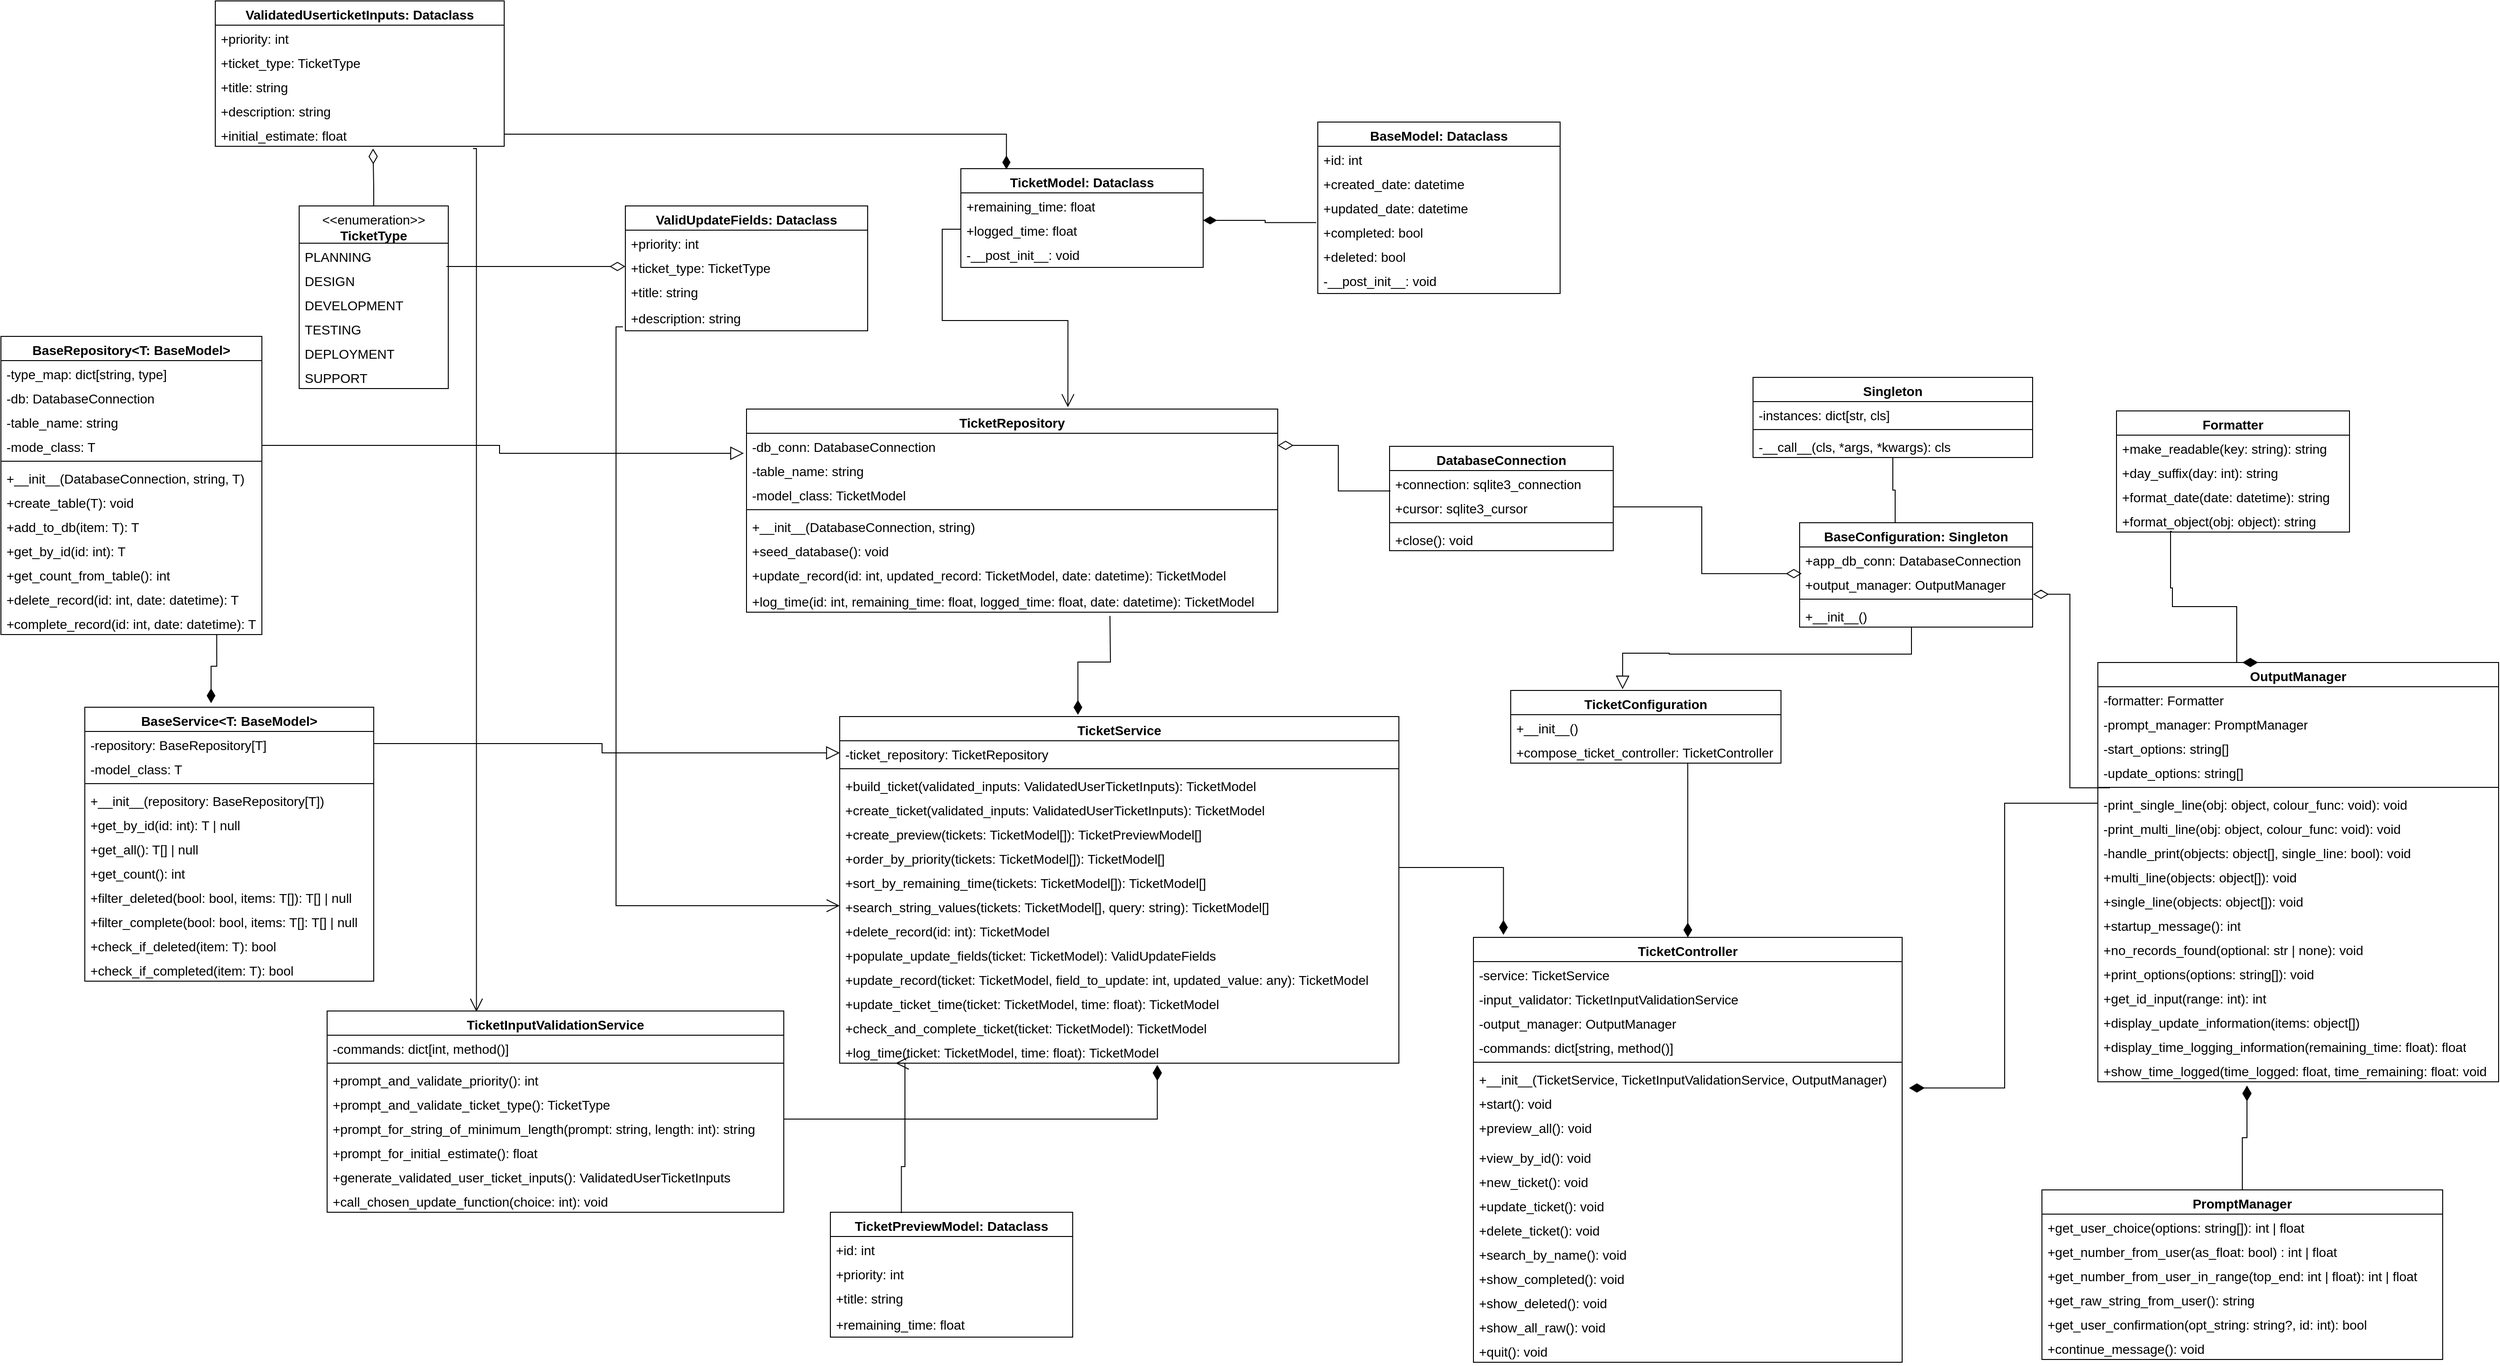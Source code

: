 <mxfile version="21.6.5" type="device">
  <diagram name="Page-1" id="T8nDYk2SB8TncW_tM5j0">
    <mxGraphModel dx="5486" dy="2789" grid="1" gridSize="10" guides="1" tooltips="1" connect="1" arrows="1" fold="1" page="1" pageScale="1" pageWidth="827" pageHeight="1169" math="0" shadow="0">
      <root>
        <mxCell id="0" />
        <mxCell id="1" parent="0" />
        <mxCell id="hdaKIBXGjX3yEsH8_jmL-2" value="TicketController" style="swimlane;fontStyle=1;align=center;verticalAlign=top;childLayout=stackLayout;horizontal=1;startSize=26;horizontalStack=0;resizeParent=1;resizeParentMax=0;resizeLast=0;collapsible=1;marginBottom=0;whiteSpace=wrap;html=1;fontSize=14;" parent="1" vertex="1">
          <mxGeometry x="-660" y="585" width="460" height="456" as="geometry" />
        </mxCell>
        <mxCell id="hdaKIBXGjX3yEsH8_jmL-3" value="-service: TicketService" style="text;strokeColor=none;fillColor=none;align=left;verticalAlign=top;spacingLeft=4;spacingRight=4;overflow=hidden;rotatable=0;points=[[0,0.5],[1,0.5]];portConstraint=eastwest;whiteSpace=wrap;html=1;fontSize=14;" parent="hdaKIBXGjX3yEsH8_jmL-2" vertex="1">
          <mxGeometry y="26" width="460" height="26" as="geometry" />
        </mxCell>
        <mxCell id="hdaKIBXGjX3yEsH8_jmL-98" value="-input_validator: TicketInputValidationService" style="text;strokeColor=none;fillColor=none;align=left;verticalAlign=top;spacingLeft=4;spacingRight=4;overflow=hidden;rotatable=0;points=[[0,0.5],[1,0.5]];portConstraint=eastwest;whiteSpace=wrap;html=1;fontSize=14;" parent="hdaKIBXGjX3yEsH8_jmL-2" vertex="1">
          <mxGeometry y="52" width="460" height="26" as="geometry" />
        </mxCell>
        <mxCell id="hdaKIBXGjX3yEsH8_jmL-99" value="-output_manager: OutputManager" style="text;strokeColor=none;fillColor=none;align=left;verticalAlign=top;spacingLeft=4;spacingRight=4;overflow=hidden;rotatable=0;points=[[0,0.5],[1,0.5]];portConstraint=eastwest;whiteSpace=wrap;html=1;fontSize=14;" parent="hdaKIBXGjX3yEsH8_jmL-2" vertex="1">
          <mxGeometry y="78" width="460" height="26" as="geometry" />
        </mxCell>
        <mxCell id="hdaKIBXGjX3yEsH8_jmL-100" value="-commands: dict[string, method()]" style="text;strokeColor=none;fillColor=none;align=left;verticalAlign=top;spacingLeft=4;spacingRight=4;overflow=hidden;rotatable=0;points=[[0,0.5],[1,0.5]];portConstraint=eastwest;whiteSpace=wrap;html=1;fontSize=14;" parent="hdaKIBXGjX3yEsH8_jmL-2" vertex="1">
          <mxGeometry y="104" width="460" height="26" as="geometry" />
        </mxCell>
        <mxCell id="hdaKIBXGjX3yEsH8_jmL-4" value="" style="line;strokeWidth=1;fillColor=none;align=left;verticalAlign=middle;spacingTop=-1;spacingLeft=3;spacingRight=3;rotatable=0;labelPosition=right;points=[];portConstraint=eastwest;strokeColor=inherit;fontSize=14;" parent="hdaKIBXGjX3yEsH8_jmL-2" vertex="1">
          <mxGeometry y="130" width="460" height="8" as="geometry" />
        </mxCell>
        <mxCell id="hdaKIBXGjX3yEsH8_jmL-5" value="+__init__(TicketService, TicketInputValidationService, OutputManager)" style="text;strokeColor=none;fillColor=none;align=left;verticalAlign=top;spacingLeft=4;spacingRight=4;overflow=hidden;rotatable=0;points=[[0,0.5],[1,0.5]];portConstraint=eastwest;whiteSpace=wrap;html=1;fontSize=14;" parent="hdaKIBXGjX3yEsH8_jmL-2" vertex="1">
          <mxGeometry y="138" width="460" height="26" as="geometry" />
        </mxCell>
        <mxCell id="hdaKIBXGjX3yEsH8_jmL-102" value="+start(): void" style="text;strokeColor=none;fillColor=none;align=left;verticalAlign=top;spacingLeft=4;spacingRight=4;overflow=hidden;rotatable=0;points=[[0,0.5],[1,0.5]];portConstraint=eastwest;whiteSpace=wrap;html=1;fontSize=14;" parent="hdaKIBXGjX3yEsH8_jmL-2" vertex="1">
          <mxGeometry y="164" width="460" height="26" as="geometry" />
        </mxCell>
        <mxCell id="hdaKIBXGjX3yEsH8_jmL-103" value="+preview_all(): void" style="text;strokeColor=none;fillColor=none;align=left;verticalAlign=top;spacingLeft=4;spacingRight=4;overflow=hidden;rotatable=0;points=[[0,0.5],[1,0.5]];portConstraint=eastwest;whiteSpace=wrap;html=1;fontSize=14;" parent="hdaKIBXGjX3yEsH8_jmL-2" vertex="1">
          <mxGeometry y="190" width="460" height="32" as="geometry" />
        </mxCell>
        <mxCell id="hdaKIBXGjX3yEsH8_jmL-106" value="+view_by_id(): void" style="text;strokeColor=none;fillColor=none;align=left;verticalAlign=top;spacingLeft=4;spacingRight=4;overflow=hidden;rotatable=0;points=[[0,0.5],[1,0.5]];portConstraint=eastwest;whiteSpace=wrap;html=1;fontSize=14;" parent="hdaKIBXGjX3yEsH8_jmL-2" vertex="1">
          <mxGeometry y="222" width="460" height="26" as="geometry" />
        </mxCell>
        <mxCell id="hdaKIBXGjX3yEsH8_jmL-109" value="+new_ticket(): void" style="text;strokeColor=none;fillColor=none;align=left;verticalAlign=top;spacingLeft=4;spacingRight=4;overflow=hidden;rotatable=0;points=[[0,0.5],[1,0.5]];portConstraint=eastwest;whiteSpace=wrap;html=1;fontSize=14;" parent="hdaKIBXGjX3yEsH8_jmL-2" vertex="1">
          <mxGeometry y="248" width="460" height="26" as="geometry" />
        </mxCell>
        <mxCell id="hdaKIBXGjX3yEsH8_jmL-108" value="+update_ticket(): void" style="text;strokeColor=none;fillColor=none;align=left;verticalAlign=top;spacingLeft=4;spacingRight=4;overflow=hidden;rotatable=0;points=[[0,0.5],[1,0.5]];portConstraint=eastwest;whiteSpace=wrap;html=1;fontSize=14;" parent="hdaKIBXGjX3yEsH8_jmL-2" vertex="1">
          <mxGeometry y="274" width="460" height="26" as="geometry" />
        </mxCell>
        <mxCell id="hdaKIBXGjX3yEsH8_jmL-107" value="+delete_ticket(): void" style="text;strokeColor=none;fillColor=none;align=left;verticalAlign=top;spacingLeft=4;spacingRight=4;overflow=hidden;rotatable=0;points=[[0,0.5],[1,0.5]];portConstraint=eastwest;whiteSpace=wrap;html=1;fontSize=14;" parent="hdaKIBXGjX3yEsH8_jmL-2" vertex="1">
          <mxGeometry y="300" width="460" height="26" as="geometry" />
        </mxCell>
        <mxCell id="hdaKIBXGjX3yEsH8_jmL-105" value="+search_by_name(): void" style="text;strokeColor=none;fillColor=none;align=left;verticalAlign=top;spacingLeft=4;spacingRight=4;overflow=hidden;rotatable=0;points=[[0,0.5],[1,0.5]];portConstraint=eastwest;whiteSpace=wrap;html=1;fontSize=14;" parent="hdaKIBXGjX3yEsH8_jmL-2" vertex="1">
          <mxGeometry y="326" width="460" height="26" as="geometry" />
        </mxCell>
        <mxCell id="hdaKIBXGjX3yEsH8_jmL-104" value="+show_completed(): void" style="text;strokeColor=none;fillColor=none;align=left;verticalAlign=top;spacingLeft=4;spacingRight=4;overflow=hidden;rotatable=0;points=[[0,0.5],[1,0.5]];portConstraint=eastwest;whiteSpace=wrap;html=1;fontSize=14;" parent="hdaKIBXGjX3yEsH8_jmL-2" vertex="1">
          <mxGeometry y="352" width="460" height="26" as="geometry" />
        </mxCell>
        <mxCell id="hdaKIBXGjX3yEsH8_jmL-101" value="+show_deleted(): void" style="text;strokeColor=none;fillColor=none;align=left;verticalAlign=top;spacingLeft=4;spacingRight=4;overflow=hidden;rotatable=0;points=[[0,0.5],[1,0.5]];portConstraint=eastwest;whiteSpace=wrap;html=1;fontSize=14;" parent="hdaKIBXGjX3yEsH8_jmL-2" vertex="1">
          <mxGeometry y="378" width="460" height="26" as="geometry" />
        </mxCell>
        <mxCell id="hdaKIBXGjX3yEsH8_jmL-110" value="+show_all_raw(): void" style="text;strokeColor=none;fillColor=none;align=left;verticalAlign=top;spacingLeft=4;spacingRight=4;overflow=hidden;rotatable=0;points=[[0,0.5],[1,0.5]];portConstraint=eastwest;whiteSpace=wrap;html=1;fontSize=14;" parent="hdaKIBXGjX3yEsH8_jmL-2" vertex="1">
          <mxGeometry y="404" width="460" height="26" as="geometry" />
        </mxCell>
        <mxCell id="hdaKIBXGjX3yEsH8_jmL-111" value="+quit(): void" style="text;strokeColor=none;fillColor=none;align=left;verticalAlign=top;spacingLeft=4;spacingRight=4;overflow=hidden;rotatable=0;points=[[0,0.5],[1,0.5]];portConstraint=eastwest;whiteSpace=wrap;html=1;fontSize=14;" parent="hdaKIBXGjX3yEsH8_jmL-2" vertex="1">
          <mxGeometry y="430" width="460" height="26" as="geometry" />
        </mxCell>
        <mxCell id="hdaKIBXGjX3yEsH8_jmL-6" value="BaseConfiguration: Singleton" style="swimlane;fontStyle=1;align=center;verticalAlign=top;childLayout=stackLayout;horizontal=1;startSize=26;horizontalStack=0;resizeParent=1;resizeParentMax=0;resizeLast=0;collapsible=1;marginBottom=0;whiteSpace=wrap;html=1;fontSize=14;" parent="1" vertex="1">
          <mxGeometry x="-310" y="140" width="250" height="112" as="geometry" />
        </mxCell>
        <mxCell id="hdaKIBXGjX3yEsH8_jmL-7" value="+app_db_conn: DatabaseConnection" style="text;strokeColor=none;fillColor=none;align=left;verticalAlign=top;spacingLeft=4;spacingRight=4;overflow=hidden;rotatable=0;points=[[0,0.5],[1,0.5]];portConstraint=eastwest;whiteSpace=wrap;html=1;fontSize=14;" parent="hdaKIBXGjX3yEsH8_jmL-6" vertex="1">
          <mxGeometry y="26" width="250" height="26" as="geometry" />
        </mxCell>
        <mxCell id="hdaKIBXGjX3yEsH8_jmL-89" value="+output_manager: OutputManager" style="text;strokeColor=none;fillColor=none;align=left;verticalAlign=top;spacingLeft=4;spacingRight=4;overflow=hidden;rotatable=0;points=[[0,0.5],[1,0.5]];portConstraint=eastwest;whiteSpace=wrap;html=1;fontSize=14;" parent="hdaKIBXGjX3yEsH8_jmL-6" vertex="1">
          <mxGeometry y="52" width="250" height="26" as="geometry" />
        </mxCell>
        <mxCell id="hdaKIBXGjX3yEsH8_jmL-8" value="" style="line;strokeWidth=1;fillColor=none;align=left;verticalAlign=middle;spacingTop=-1;spacingLeft=3;spacingRight=3;rotatable=0;labelPosition=right;points=[];portConstraint=eastwest;strokeColor=inherit;fontSize=14;" parent="hdaKIBXGjX3yEsH8_jmL-6" vertex="1">
          <mxGeometry y="78" width="250" height="8" as="geometry" />
        </mxCell>
        <mxCell id="hdaKIBXGjX3yEsH8_jmL-9" value="+__init__()" style="text;strokeColor=none;fillColor=none;align=left;verticalAlign=top;spacingLeft=4;spacingRight=4;overflow=hidden;rotatable=0;points=[[0,0.5],[1,0.5]];portConstraint=eastwest;whiteSpace=wrap;html=1;fontSize=14;" parent="hdaKIBXGjX3yEsH8_jmL-6" vertex="1">
          <mxGeometry y="86" width="250" height="26" as="geometry" />
        </mxCell>
        <mxCell id="hdaKIBXGjX3yEsH8_jmL-10" value="DatabaseConnection" style="swimlane;fontStyle=1;align=center;verticalAlign=top;childLayout=stackLayout;horizontal=1;startSize=26;horizontalStack=0;resizeParent=1;resizeParentMax=0;resizeLast=0;collapsible=1;marginBottom=0;whiteSpace=wrap;html=1;fontSize=14;" parent="1" vertex="1">
          <mxGeometry x="-750" y="58" width="240" height="112" as="geometry" />
        </mxCell>
        <mxCell id="hdaKIBXGjX3yEsH8_jmL-11" value="+connection: sqlite3_connection" style="text;strokeColor=none;fillColor=none;align=left;verticalAlign=top;spacingLeft=4;spacingRight=4;overflow=hidden;rotatable=0;points=[[0,0.5],[1,0.5]];portConstraint=eastwest;whiteSpace=wrap;html=1;fontSize=14;" parent="hdaKIBXGjX3yEsH8_jmL-10" vertex="1">
          <mxGeometry y="26" width="240" height="26" as="geometry" />
        </mxCell>
        <mxCell id="hdaKIBXGjX3yEsH8_jmL-76" value="+cursor: sqlite3_cursor" style="text;strokeColor=none;fillColor=none;align=left;verticalAlign=top;spacingLeft=4;spacingRight=4;overflow=hidden;rotatable=0;points=[[0,0.5],[1,0.5]];portConstraint=eastwest;whiteSpace=wrap;html=1;fontSize=14;" parent="hdaKIBXGjX3yEsH8_jmL-10" vertex="1">
          <mxGeometry y="52" width="240" height="26" as="geometry" />
        </mxCell>
        <mxCell id="hdaKIBXGjX3yEsH8_jmL-12" value="" style="line;strokeWidth=1;fillColor=none;align=left;verticalAlign=middle;spacingTop=-1;spacingLeft=3;spacingRight=3;rotatable=0;labelPosition=right;points=[];portConstraint=eastwest;strokeColor=inherit;fontSize=14;" parent="hdaKIBXGjX3yEsH8_jmL-10" vertex="1">
          <mxGeometry y="78" width="240" height="8" as="geometry" />
        </mxCell>
        <mxCell id="hdaKIBXGjX3yEsH8_jmL-77" value="+close(): void" style="text;strokeColor=none;fillColor=none;align=left;verticalAlign=top;spacingLeft=4;spacingRight=4;overflow=hidden;rotatable=0;points=[[0,0.5],[1,0.5]];portConstraint=eastwest;whiteSpace=wrap;html=1;fontSize=14;" parent="hdaKIBXGjX3yEsH8_jmL-10" vertex="1">
          <mxGeometry y="86" width="240" height="26" as="geometry" />
        </mxCell>
        <mxCell id="hdaKIBXGjX3yEsH8_jmL-14" value="TicketConfiguration" style="swimlane;fontStyle=1;align=center;verticalAlign=top;childLayout=stackLayout;horizontal=1;startSize=26;horizontalStack=0;resizeParent=1;resizeParentMax=0;resizeLast=0;collapsible=1;marginBottom=0;whiteSpace=wrap;html=1;fontSize=14;" parent="1" vertex="1">
          <mxGeometry x="-620" y="320" width="290" height="78" as="geometry" />
        </mxCell>
        <mxCell id="hdaKIBXGjX3yEsH8_jmL-17" value="+__init__()" style="text;strokeColor=none;fillColor=none;align=left;verticalAlign=top;spacingLeft=4;spacingRight=4;overflow=hidden;rotatable=0;points=[[0,0.5],[1,0.5]];portConstraint=eastwest;whiteSpace=wrap;html=1;fontSize=14;" parent="hdaKIBXGjX3yEsH8_jmL-14" vertex="1">
          <mxGeometry y="26" width="290" height="26" as="geometry" />
        </mxCell>
        <mxCell id="hdaKIBXGjX3yEsH8_jmL-90" value="+compose_ticket_controller: TicketController" style="text;strokeColor=none;fillColor=none;align=left;verticalAlign=top;spacingLeft=4;spacingRight=4;overflow=hidden;rotatable=0;points=[[0,0.5],[1,0.5]];portConstraint=eastwest;whiteSpace=wrap;html=1;fontSize=14;" parent="hdaKIBXGjX3yEsH8_jmL-14" vertex="1">
          <mxGeometry y="52" width="290" height="26" as="geometry" />
        </mxCell>
        <mxCell id="hdaKIBXGjX3yEsH8_jmL-18" value="OutputManager" style="swimlane;fontStyle=1;align=center;verticalAlign=top;childLayout=stackLayout;horizontal=1;startSize=26;horizontalStack=0;resizeParent=1;resizeParentMax=0;resizeLast=0;collapsible=1;marginBottom=0;whiteSpace=wrap;html=1;fontSize=14;" parent="1" vertex="1">
          <mxGeometry x="10" y="290" width="430" height="450" as="geometry" />
        </mxCell>
        <mxCell id="hdaKIBXGjX3yEsH8_jmL-19" value="-formatter: Formatter" style="text;strokeColor=none;fillColor=none;align=left;verticalAlign=top;spacingLeft=4;spacingRight=4;overflow=hidden;rotatable=0;points=[[0,0.5],[1,0.5]];portConstraint=eastwest;whiteSpace=wrap;html=1;fontSize=14;" parent="hdaKIBXGjX3yEsH8_jmL-18" vertex="1">
          <mxGeometry y="26" width="430" height="26" as="geometry" />
        </mxCell>
        <mxCell id="hdaKIBXGjX3yEsH8_jmL-112" value="-prompt_manager: PromptManager&lt;br style=&quot;font-size: 14px;&quot;&gt;" style="text;strokeColor=none;fillColor=none;align=left;verticalAlign=top;spacingLeft=4;spacingRight=4;overflow=hidden;rotatable=0;points=[[0,0.5],[1,0.5]];portConstraint=eastwest;whiteSpace=wrap;html=1;fontSize=14;" parent="hdaKIBXGjX3yEsH8_jmL-18" vertex="1">
          <mxGeometry y="52" width="430" height="26" as="geometry" />
        </mxCell>
        <mxCell id="hdaKIBXGjX3yEsH8_jmL-114" value="-start_options: string[]" style="text;strokeColor=none;fillColor=none;align=left;verticalAlign=top;spacingLeft=4;spacingRight=4;overflow=hidden;rotatable=0;points=[[0,0.5],[1,0.5]];portConstraint=eastwest;whiteSpace=wrap;html=1;fontSize=14;" parent="hdaKIBXGjX3yEsH8_jmL-18" vertex="1">
          <mxGeometry y="78" width="430" height="26" as="geometry" />
        </mxCell>
        <mxCell id="hdaKIBXGjX3yEsH8_jmL-113" value="-update_options: string[]" style="text;strokeColor=none;fillColor=none;align=left;verticalAlign=top;spacingLeft=4;spacingRight=4;overflow=hidden;rotatable=0;points=[[0,0.5],[1,0.5]];portConstraint=eastwest;whiteSpace=wrap;html=1;fontSize=14;" parent="hdaKIBXGjX3yEsH8_jmL-18" vertex="1">
          <mxGeometry y="104" width="430" height="26" as="geometry" />
        </mxCell>
        <mxCell id="hdaKIBXGjX3yEsH8_jmL-20" value="" style="line;strokeWidth=1;fillColor=none;align=left;verticalAlign=middle;spacingTop=-1;spacingLeft=3;spacingRight=3;rotatable=0;labelPosition=right;points=[];portConstraint=eastwest;strokeColor=inherit;fontSize=14;" parent="hdaKIBXGjX3yEsH8_jmL-18" vertex="1">
          <mxGeometry y="130" width="430" height="8" as="geometry" />
        </mxCell>
        <mxCell id="hdaKIBXGjX3yEsH8_jmL-21" value="-print_single_line(obj: object, colour_func: void): void" style="text;strokeColor=none;fillColor=none;align=left;verticalAlign=top;spacingLeft=4;spacingRight=4;overflow=hidden;rotatable=0;points=[[0,0.5],[1,0.5]];portConstraint=eastwest;whiteSpace=wrap;html=1;fontSize=14;" parent="hdaKIBXGjX3yEsH8_jmL-18" vertex="1">
          <mxGeometry y="138" width="430" height="26" as="geometry" />
        </mxCell>
        <mxCell id="hdaKIBXGjX3yEsH8_jmL-116" value="-print_multi_line(obj: object, colour_func: void): void" style="text;strokeColor=none;fillColor=none;align=left;verticalAlign=top;spacingLeft=4;spacingRight=4;overflow=hidden;rotatable=0;points=[[0,0.5],[1,0.5]];portConstraint=eastwest;whiteSpace=wrap;html=1;fontSize=14;" parent="hdaKIBXGjX3yEsH8_jmL-18" vertex="1">
          <mxGeometry y="164" width="430" height="26" as="geometry" />
        </mxCell>
        <mxCell id="hdaKIBXGjX3yEsH8_jmL-119" value="-handle_print(objects: object[], single_line: bool): void" style="text;strokeColor=none;fillColor=none;align=left;verticalAlign=top;spacingLeft=4;spacingRight=4;overflow=hidden;rotatable=0;points=[[0,0.5],[1,0.5]];portConstraint=eastwest;whiteSpace=wrap;html=1;fontSize=14;" parent="hdaKIBXGjX3yEsH8_jmL-18" vertex="1">
          <mxGeometry y="190" width="430" height="26" as="geometry" />
        </mxCell>
        <mxCell id="hdaKIBXGjX3yEsH8_jmL-121" value="+multi_line(objects: object[]): void" style="text;strokeColor=none;fillColor=none;align=left;verticalAlign=top;spacingLeft=4;spacingRight=4;overflow=hidden;rotatable=0;points=[[0,0.5],[1,0.5]];portConstraint=eastwest;whiteSpace=wrap;html=1;fontSize=14;" parent="hdaKIBXGjX3yEsH8_jmL-18" vertex="1">
          <mxGeometry y="216" width="430" height="26" as="geometry" />
        </mxCell>
        <mxCell id="hdaKIBXGjX3yEsH8_jmL-124" value="+single_line(objects: object[]): void" style="text;strokeColor=none;fillColor=none;align=left;verticalAlign=top;spacingLeft=4;spacingRight=4;overflow=hidden;rotatable=0;points=[[0,0.5],[1,0.5]];portConstraint=eastwest;whiteSpace=wrap;html=1;fontSize=14;" parent="hdaKIBXGjX3yEsH8_jmL-18" vertex="1">
          <mxGeometry y="242" width="430" height="26" as="geometry" />
        </mxCell>
        <mxCell id="hdaKIBXGjX3yEsH8_jmL-125" value="+startup_message(): int" style="text;strokeColor=none;fillColor=none;align=left;verticalAlign=top;spacingLeft=4;spacingRight=4;overflow=hidden;rotatable=0;points=[[0,0.5],[1,0.5]];portConstraint=eastwest;whiteSpace=wrap;html=1;fontSize=14;" parent="hdaKIBXGjX3yEsH8_jmL-18" vertex="1">
          <mxGeometry y="268" width="430" height="26" as="geometry" />
        </mxCell>
        <mxCell id="hdaKIBXGjX3yEsH8_jmL-123" value="+no_records_found(optional: str | none): void" style="text;strokeColor=none;fillColor=none;align=left;verticalAlign=top;spacingLeft=4;spacingRight=4;overflow=hidden;rotatable=0;points=[[0,0.5],[1,0.5]];portConstraint=eastwest;whiteSpace=wrap;html=1;fontSize=14;" parent="hdaKIBXGjX3yEsH8_jmL-18" vertex="1">
          <mxGeometry y="294" width="430" height="26" as="geometry" />
        </mxCell>
        <mxCell id="hdaKIBXGjX3yEsH8_jmL-122" value="+print_options(options: string[]): void" style="text;strokeColor=none;fillColor=none;align=left;verticalAlign=top;spacingLeft=4;spacingRight=4;overflow=hidden;rotatable=0;points=[[0,0.5],[1,0.5]];portConstraint=eastwest;whiteSpace=wrap;html=1;fontSize=14;" parent="hdaKIBXGjX3yEsH8_jmL-18" vertex="1">
          <mxGeometry y="320" width="430" height="26" as="geometry" />
        </mxCell>
        <mxCell id="hdaKIBXGjX3yEsH8_jmL-120" value="+get_id_input(range: int): int" style="text;strokeColor=none;fillColor=none;align=left;verticalAlign=top;spacingLeft=4;spacingRight=4;overflow=hidden;rotatable=0;points=[[0,0.5],[1,0.5]];portConstraint=eastwest;whiteSpace=wrap;html=1;fontSize=14;" parent="hdaKIBXGjX3yEsH8_jmL-18" vertex="1">
          <mxGeometry y="346" width="430" height="26" as="geometry" />
        </mxCell>
        <mxCell id="hdaKIBXGjX3yEsH8_jmL-118" value="+display_update_information(items: object[])" style="text;strokeColor=none;fillColor=none;align=left;verticalAlign=top;spacingLeft=4;spacingRight=4;overflow=hidden;rotatable=0;points=[[0,0.5],[1,0.5]];portConstraint=eastwest;whiteSpace=wrap;html=1;fontSize=14;" parent="hdaKIBXGjX3yEsH8_jmL-18" vertex="1">
          <mxGeometry y="372" width="430" height="26" as="geometry" />
        </mxCell>
        <mxCell id="hdaKIBXGjX3yEsH8_jmL-117" value="+display_time_logging_information(remaining_time: float): float" style="text;strokeColor=none;fillColor=none;align=left;verticalAlign=top;spacingLeft=4;spacingRight=4;overflow=hidden;rotatable=0;points=[[0,0.5],[1,0.5]];portConstraint=eastwest;whiteSpace=wrap;html=1;fontSize=14;" parent="hdaKIBXGjX3yEsH8_jmL-18" vertex="1">
          <mxGeometry y="398" width="430" height="26" as="geometry" />
        </mxCell>
        <mxCell id="hdaKIBXGjX3yEsH8_jmL-115" value="+show_time_logged(time_logged: float, time_remaining: float: void" style="text;strokeColor=none;fillColor=none;align=left;verticalAlign=top;spacingLeft=4;spacingRight=4;overflow=hidden;rotatable=0;points=[[0,0.5],[1,0.5]];portConstraint=eastwest;whiteSpace=wrap;html=1;fontSize=14;" parent="hdaKIBXGjX3yEsH8_jmL-18" vertex="1">
          <mxGeometry y="424" width="430" height="26" as="geometry" />
        </mxCell>
        <mxCell id="hdaKIBXGjX3yEsH8_jmL-22" value="Formatter" style="swimlane;fontStyle=1;align=center;verticalAlign=top;childLayout=stackLayout;horizontal=1;startSize=26;horizontalStack=0;resizeParent=1;resizeParentMax=0;resizeLast=0;collapsible=1;marginBottom=0;whiteSpace=wrap;html=1;fontSize=14;" parent="1" vertex="1">
          <mxGeometry x="30" y="20" width="250" height="130" as="geometry" />
        </mxCell>
        <mxCell id="hdaKIBXGjX3yEsH8_jmL-23" value="+make_readable(key: string): string" style="text;strokeColor=none;fillColor=none;align=left;verticalAlign=top;spacingLeft=4;spacingRight=4;overflow=hidden;rotatable=0;points=[[0,0.5],[1,0.5]];portConstraint=eastwest;whiteSpace=wrap;html=1;fontSize=14;" parent="hdaKIBXGjX3yEsH8_jmL-22" vertex="1">
          <mxGeometry y="26" width="250" height="26" as="geometry" />
        </mxCell>
        <mxCell id="hdaKIBXGjX3yEsH8_jmL-25" value="+day_suffix&lt;span style=&quot;background-color: initial; font-size: 14px;&quot;&gt;(day: int): string&lt;/span&gt;" style="text;strokeColor=none;fillColor=none;align=left;verticalAlign=top;spacingLeft=4;spacingRight=4;overflow=hidden;rotatable=0;points=[[0,0.5],[1,0.5]];portConstraint=eastwest;whiteSpace=wrap;html=1;fontSize=14;" parent="hdaKIBXGjX3yEsH8_jmL-22" vertex="1">
          <mxGeometry y="52" width="250" height="26" as="geometry" />
        </mxCell>
        <mxCell id="hdaKIBXGjX3yEsH8_jmL-78" value="+format_date(date: datetime): string" style="text;strokeColor=none;fillColor=none;align=left;verticalAlign=top;spacingLeft=4;spacingRight=4;overflow=hidden;rotatable=0;points=[[0,0.5],[1,0.5]];portConstraint=eastwest;whiteSpace=wrap;html=1;fontSize=14;" parent="hdaKIBXGjX3yEsH8_jmL-22" vertex="1">
          <mxGeometry y="78" width="250" height="26" as="geometry" />
        </mxCell>
        <mxCell id="hdaKIBXGjX3yEsH8_jmL-79" value="+format_object(obj: object): string" style="text;strokeColor=none;fillColor=none;align=left;verticalAlign=top;spacingLeft=4;spacingRight=4;overflow=hidden;rotatable=0;points=[[0,0.5],[1,0.5]];portConstraint=eastwest;whiteSpace=wrap;html=1;fontSize=14;" parent="hdaKIBXGjX3yEsH8_jmL-22" vertex="1">
          <mxGeometry y="104" width="250" height="26" as="geometry" />
        </mxCell>
        <mxCell id="hdaKIBXGjX3yEsH8_jmL-26" value="PromptManager" style="swimlane;fontStyle=1;align=center;verticalAlign=top;childLayout=stackLayout;horizontal=1;startSize=26;horizontalStack=0;resizeParent=1;resizeParentMax=0;resizeLast=0;collapsible=1;marginBottom=0;whiteSpace=wrap;html=1;fontSize=14;" parent="1" vertex="1">
          <mxGeometry x="-50" y="856" width="430" height="182" as="geometry" />
        </mxCell>
        <mxCell id="hdaKIBXGjX3yEsH8_jmL-27" value="+get_user_choice(options: string[]): int | float" style="text;strokeColor=none;fillColor=none;align=left;verticalAlign=top;spacingLeft=4;spacingRight=4;overflow=hidden;rotatable=0;points=[[0,0.5],[1,0.5]];portConstraint=eastwest;whiteSpace=wrap;html=1;fontSize=14;" parent="hdaKIBXGjX3yEsH8_jmL-26" vertex="1">
          <mxGeometry y="26" width="430" height="26" as="geometry" />
        </mxCell>
        <mxCell id="hdaKIBXGjX3yEsH8_jmL-81" value="+get_number_from_user(as_float: bool) : int | float" style="text;strokeColor=none;fillColor=none;align=left;verticalAlign=top;spacingLeft=4;spacingRight=4;overflow=hidden;rotatable=0;points=[[0,0.5],[1,0.5]];portConstraint=eastwest;whiteSpace=wrap;html=1;fontSize=14;" parent="hdaKIBXGjX3yEsH8_jmL-26" vertex="1">
          <mxGeometry y="52" width="430" height="26" as="geometry" />
        </mxCell>
        <mxCell id="hdaKIBXGjX3yEsH8_jmL-83" value="+get_number_from_user_in_range(top_end: int | float): int | float&amp;nbsp;" style="text;strokeColor=none;fillColor=none;align=left;verticalAlign=top;spacingLeft=4;spacingRight=4;overflow=hidden;rotatable=0;points=[[0,0.5],[1,0.5]];portConstraint=eastwest;whiteSpace=wrap;html=1;fontSize=14;" parent="hdaKIBXGjX3yEsH8_jmL-26" vertex="1">
          <mxGeometry y="78" width="430" height="26" as="geometry" />
        </mxCell>
        <mxCell id="hdaKIBXGjX3yEsH8_jmL-84" value="+get_raw_string_from_user(): string" style="text;strokeColor=none;fillColor=none;align=left;verticalAlign=top;spacingLeft=4;spacingRight=4;overflow=hidden;rotatable=0;points=[[0,0.5],[1,0.5]];portConstraint=eastwest;whiteSpace=wrap;html=1;fontSize=14;" parent="hdaKIBXGjX3yEsH8_jmL-26" vertex="1">
          <mxGeometry y="104" width="430" height="26" as="geometry" />
        </mxCell>
        <mxCell id="hdaKIBXGjX3yEsH8_jmL-82" value="+get_user_confirmation(opt_string: string?, id: int): bool" style="text;strokeColor=none;fillColor=none;align=left;verticalAlign=top;spacingLeft=4;spacingRight=4;overflow=hidden;rotatable=0;points=[[0,0.5],[1,0.5]];portConstraint=eastwest;whiteSpace=wrap;html=1;fontSize=14;" parent="hdaKIBXGjX3yEsH8_jmL-26" vertex="1">
          <mxGeometry y="130" width="430" height="26" as="geometry" />
        </mxCell>
        <mxCell id="hdaKIBXGjX3yEsH8_jmL-29" value="+continue_message(): void" style="text;strokeColor=none;fillColor=none;align=left;verticalAlign=top;spacingLeft=4;spacingRight=4;overflow=hidden;rotatable=0;points=[[0,0.5],[1,0.5]];portConstraint=eastwest;whiteSpace=wrap;html=1;fontSize=14;" parent="hdaKIBXGjX3yEsH8_jmL-26" vertex="1">
          <mxGeometry y="156" width="430" height="26" as="geometry" />
        </mxCell>
        <mxCell id="hdaKIBXGjX3yEsH8_jmL-35" style="edgeStyle=orthogonalEdgeStyle;rounded=0;orthogonalLoop=1;jettySize=auto;html=1;entryX=0.41;entryY=0;entryDx=0;entryDy=0;strokeColor=default;endArrow=none;endFill=0;entryPerimeter=0;fontSize=14;" parent="1" source="hdaKIBXGjX3yEsH8_jmL-31" target="hdaKIBXGjX3yEsH8_jmL-6" edge="1">
          <mxGeometry relative="1" as="geometry" />
        </mxCell>
        <mxCell id="hdaKIBXGjX3yEsH8_jmL-31" value="Singleton" style="swimlane;fontStyle=1;align=center;verticalAlign=top;childLayout=stackLayout;horizontal=1;startSize=26;horizontalStack=0;resizeParent=1;resizeParentMax=0;resizeLast=0;collapsible=1;marginBottom=0;whiteSpace=wrap;html=1;fontSize=14;" parent="1" vertex="1">
          <mxGeometry x="-360" y="-16" width="300" height="86" as="geometry">
            <mxRectangle x="400" y="176" width="100" height="30" as="alternateBounds" />
          </mxGeometry>
        </mxCell>
        <mxCell id="hdaKIBXGjX3yEsH8_jmL-32" value="-instances: dict[str, cls]" style="text;strokeColor=none;fillColor=none;align=left;verticalAlign=top;spacingLeft=4;spacingRight=4;overflow=hidden;rotatable=0;points=[[0,0.5],[1,0.5]];portConstraint=eastwest;whiteSpace=wrap;html=1;fontSize=14;" parent="hdaKIBXGjX3yEsH8_jmL-31" vertex="1">
          <mxGeometry y="26" width="300" height="26" as="geometry" />
        </mxCell>
        <mxCell id="hdaKIBXGjX3yEsH8_jmL-33" value="" style="line;strokeWidth=1;fillColor=none;align=left;verticalAlign=middle;spacingTop=-1;spacingLeft=3;spacingRight=3;rotatable=0;labelPosition=right;points=[];portConstraint=eastwest;strokeColor=inherit;fontSize=14;" parent="hdaKIBXGjX3yEsH8_jmL-31" vertex="1">
          <mxGeometry y="52" width="300" height="8" as="geometry" />
        </mxCell>
        <mxCell id="hdaKIBXGjX3yEsH8_jmL-34" value="-__call__(cls, *args, *kwargs): cls" style="text;strokeColor=none;fillColor=none;align=left;verticalAlign=top;spacingLeft=4;spacingRight=4;overflow=hidden;rotatable=0;points=[[0,0.5],[1,0.5]];portConstraint=eastwest;whiteSpace=wrap;html=1;fontSize=14;" parent="hdaKIBXGjX3yEsH8_jmL-31" vertex="1">
          <mxGeometry y="60" width="300" height="26" as="geometry" />
        </mxCell>
        <mxCell id="hdaKIBXGjX3yEsH8_jmL-36" style="edgeStyle=orthogonalEdgeStyle;rounded=0;orthogonalLoop=1;jettySize=auto;html=1;exitX=1;exitY=0.5;exitDx=0;exitDy=0;entryX=0.009;entryY=0.1;entryDx=0;entryDy=0;entryPerimeter=0;endArrow=diamondThin;endFill=0;jumpSize=13;endSize=14;fontSize=14;" parent="1" source="hdaKIBXGjX3yEsH8_jmL-76" target="hdaKIBXGjX3yEsH8_jmL-89" edge="1">
          <mxGeometry relative="1" as="geometry">
            <mxPoint x="30" y="145" as="sourcePoint" />
          </mxGeometry>
        </mxCell>
        <mxCell id="hdaKIBXGjX3yEsH8_jmL-37" style="edgeStyle=orthogonalEdgeStyle;rounded=0;orthogonalLoop=1;jettySize=auto;html=1;exitX=0.03;exitY=0.561;exitDx=0;exitDy=0;entryX=1.002;entryY=0.954;entryDx=0;entryDy=0;endArrow=diamondThin;endFill=0;jumpSize=13;endSize=14;exitPerimeter=0;entryPerimeter=0;fontSize=14;" parent="1" source="hdaKIBXGjX3yEsH8_jmL-20" target="hdaKIBXGjX3yEsH8_jmL-89" edge="1">
          <mxGeometry relative="1" as="geometry">
            <mxPoint x="110" y="103" as="sourcePoint" />
            <mxPoint x="131" y="188" as="targetPoint" />
          </mxGeometry>
        </mxCell>
        <mxCell id="hdaKIBXGjX3yEsH8_jmL-38" style="edgeStyle=orthogonalEdgeStyle;rounded=0;orthogonalLoop=1;jettySize=auto;html=1;exitX=0.5;exitY=0;exitDx=0;exitDy=0;endArrow=diamondThin;endFill=1;jumpSize=13;endSize=14;fontSize=14;" parent="1" source="hdaKIBXGjX3yEsH8_jmL-26" edge="1">
          <mxGeometry relative="1" as="geometry">
            <mxPoint x="196" y="85" as="sourcePoint" />
            <mxPoint x="170" y="744" as="targetPoint" />
            <Array as="points">
              <mxPoint x="165" y="800" />
              <mxPoint x="170" y="800" />
              <mxPoint x="170" y="744" />
            </Array>
          </mxGeometry>
        </mxCell>
        <mxCell id="hdaKIBXGjX3yEsH8_jmL-40" style="edgeStyle=orthogonalEdgeStyle;rounded=0;orthogonalLoop=1;jettySize=auto;html=1;exitX=0.689;exitY=1;exitDx=0;exitDy=0;exitPerimeter=0;endArrow=block;endFill=0;endSize=12;fontSize=14;entryX=0.414;entryY=-0.017;entryDx=0;entryDy=0;entryPerimeter=0;" parent="1" source="hdaKIBXGjX3yEsH8_jmL-9" target="hdaKIBXGjX3yEsH8_jmL-14" edge="1">
          <mxGeometry relative="1" as="geometry">
            <mxPoint x="200" y="300" as="sourcePoint" />
            <Array as="points">
              <mxPoint x="-190" y="252" />
              <mxPoint x="-190" y="281" />
              <mxPoint x="-450" y="281" />
              <mxPoint x="-500" y="280" />
            </Array>
            <mxPoint x="-530" y="260" as="targetPoint" />
          </mxGeometry>
        </mxCell>
        <mxCell id="hdaKIBXGjX3yEsH8_jmL-42" style="edgeStyle=orthogonalEdgeStyle;rounded=0;orthogonalLoop=1;jettySize=auto;html=1;exitX=0.655;exitY=0.991;exitDx=0;exitDy=0;entryX=0.5;entryY=0;entryDx=0;entryDy=0;endArrow=diamondThin;endFill=1;endSize=13;exitPerimeter=0;fontSize=14;" parent="1" source="hdaKIBXGjX3yEsH8_jmL-90" target="hdaKIBXGjX3yEsH8_jmL-2" edge="1">
          <mxGeometry relative="1" as="geometry">
            <mxPoint x="30" y="403" as="sourcePoint" />
          </mxGeometry>
        </mxCell>
        <mxCell id="hdaKIBXGjX3yEsH8_jmL-43" value="TicketService" style="swimlane;fontStyle=1;align=center;verticalAlign=top;childLayout=stackLayout;horizontal=1;startSize=26;horizontalStack=0;resizeParent=1;resizeParentMax=0;resizeLast=0;collapsible=1;marginBottom=0;whiteSpace=wrap;html=1;fontSize=14;" parent="1" vertex="1">
          <mxGeometry x="-1340" y="348" width="600" height="372" as="geometry" />
        </mxCell>
        <mxCell id="hdaKIBXGjX3yEsH8_jmL-44" value="-ticket_repository: TicketRepository" style="text;strokeColor=none;fillColor=none;align=left;verticalAlign=top;spacingLeft=4;spacingRight=4;overflow=hidden;rotatable=0;points=[[0,0.5],[1,0.5]];portConstraint=eastwest;whiteSpace=wrap;html=1;fontSize=14;" parent="hdaKIBXGjX3yEsH8_jmL-43" vertex="1">
          <mxGeometry y="26" width="600" height="26" as="geometry" />
        </mxCell>
        <mxCell id="hdaKIBXGjX3yEsH8_jmL-45" value="" style="line;strokeWidth=1;fillColor=none;align=left;verticalAlign=middle;spacingTop=-1;spacingLeft=3;spacingRight=3;rotatable=0;labelPosition=right;points=[];portConstraint=eastwest;strokeColor=inherit;fontSize=14;" parent="hdaKIBXGjX3yEsH8_jmL-43" vertex="1">
          <mxGeometry y="52" width="600" height="8" as="geometry" />
        </mxCell>
        <mxCell id="hdaKIBXGjX3yEsH8_jmL-46" value="+build_ticket(validated_inputs: ValidatedUserTicketInputs): TicketModel" style="text;strokeColor=none;fillColor=none;align=left;verticalAlign=top;spacingLeft=4;spacingRight=4;overflow=hidden;rotatable=0;points=[[0,0.5],[1,0.5]];portConstraint=eastwest;whiteSpace=wrap;html=1;fontSize=14;" parent="hdaKIBXGjX3yEsH8_jmL-43" vertex="1">
          <mxGeometry y="60" width="600" height="26" as="geometry" />
        </mxCell>
        <mxCell id="hdaKIBXGjX3yEsH8_jmL-139" value="+create_ticket(validated_inputs: ValidatedUserTicketInputs): TicketModel" style="text;strokeColor=none;fillColor=none;align=left;verticalAlign=top;spacingLeft=4;spacingRight=4;overflow=hidden;rotatable=0;points=[[0,0.5],[1,0.5]];portConstraint=eastwest;whiteSpace=wrap;html=1;fontSize=14;" parent="hdaKIBXGjX3yEsH8_jmL-43" vertex="1">
          <mxGeometry y="86" width="600" height="26" as="geometry" />
        </mxCell>
        <mxCell id="hdaKIBXGjX3yEsH8_jmL-142" value="+create_preview(tickets: TicketModel[]): TicketPreviewModel[]" style="text;strokeColor=none;fillColor=none;align=left;verticalAlign=top;spacingLeft=4;spacingRight=4;overflow=hidden;rotatable=0;points=[[0,0.5],[1,0.5]];portConstraint=eastwest;whiteSpace=wrap;html=1;fontSize=14;" parent="hdaKIBXGjX3yEsH8_jmL-43" vertex="1">
          <mxGeometry y="112" width="600" height="26" as="geometry" />
        </mxCell>
        <mxCell id="hdaKIBXGjX3yEsH8_jmL-148" value="+order_by_priority(tickets: TicketModel[]): TicketModel[]" style="text;strokeColor=none;fillColor=none;align=left;verticalAlign=top;spacingLeft=4;spacingRight=4;overflow=hidden;rotatable=0;points=[[0,0.5],[1,0.5]];portConstraint=eastwest;whiteSpace=wrap;html=1;fontSize=14;" parent="hdaKIBXGjX3yEsH8_jmL-43" vertex="1">
          <mxGeometry y="138" width="600" height="26" as="geometry" />
        </mxCell>
        <mxCell id="hdaKIBXGjX3yEsH8_jmL-147" value="+sort_by_remaining_time(tickets: TicketModel[]): TicketModel[]" style="text;strokeColor=none;fillColor=none;align=left;verticalAlign=top;spacingLeft=4;spacingRight=4;overflow=hidden;rotatable=0;points=[[0,0.5],[1,0.5]];portConstraint=eastwest;whiteSpace=wrap;html=1;fontSize=14;" parent="hdaKIBXGjX3yEsH8_jmL-43" vertex="1">
          <mxGeometry y="164" width="600" height="26" as="geometry" />
        </mxCell>
        <mxCell id="hdaKIBXGjX3yEsH8_jmL-150" value="+search_string_values(tickets: TicketModel[], query: string): TicketModel[]" style="text;strokeColor=none;fillColor=none;align=left;verticalAlign=top;spacingLeft=4;spacingRight=4;overflow=hidden;rotatable=0;points=[[0,0.5],[1,0.5]];portConstraint=eastwest;whiteSpace=wrap;html=1;fontSize=14;" parent="hdaKIBXGjX3yEsH8_jmL-43" vertex="1">
          <mxGeometry y="190" width="600" height="26" as="geometry" />
        </mxCell>
        <mxCell id="hdaKIBXGjX3yEsH8_jmL-149" value="+delete_record(id: int): TicketModel" style="text;strokeColor=none;fillColor=none;align=left;verticalAlign=top;spacingLeft=4;spacingRight=4;overflow=hidden;rotatable=0;points=[[0,0.5],[1,0.5]];portConstraint=eastwest;whiteSpace=wrap;html=1;fontSize=14;" parent="hdaKIBXGjX3yEsH8_jmL-43" vertex="1">
          <mxGeometry y="216" width="600" height="26" as="geometry" />
        </mxCell>
        <mxCell id="hdaKIBXGjX3yEsH8_jmL-146" value="+populate_update_fields(ticket: TicketModel): ValidUpdateFields" style="text;strokeColor=none;fillColor=none;align=left;verticalAlign=top;spacingLeft=4;spacingRight=4;overflow=hidden;rotatable=0;points=[[0,0.5],[1,0.5]];portConstraint=eastwest;whiteSpace=wrap;html=1;fontSize=14;" parent="hdaKIBXGjX3yEsH8_jmL-43" vertex="1">
          <mxGeometry y="242" width="600" height="26" as="geometry" />
        </mxCell>
        <mxCell id="hdaKIBXGjX3yEsH8_jmL-145" value="+update_record(ticket: TicketModel, field_to_update: int, updated_value: any): TicketModel" style="text;strokeColor=none;fillColor=none;align=left;verticalAlign=top;spacingLeft=4;spacingRight=4;overflow=hidden;rotatable=0;points=[[0,0.5],[1,0.5]];portConstraint=eastwest;whiteSpace=wrap;html=1;fontSize=14;" parent="hdaKIBXGjX3yEsH8_jmL-43" vertex="1">
          <mxGeometry y="268" width="600" height="26" as="geometry" />
        </mxCell>
        <mxCell id="hdaKIBXGjX3yEsH8_jmL-144" value="+update_ticket_time(ticket: TicketModel, time: float): TicketModel" style="text;strokeColor=none;fillColor=none;align=left;verticalAlign=top;spacingLeft=4;spacingRight=4;overflow=hidden;rotatable=0;points=[[0,0.5],[1,0.5]];portConstraint=eastwest;whiteSpace=wrap;html=1;fontSize=14;" parent="hdaKIBXGjX3yEsH8_jmL-43" vertex="1">
          <mxGeometry y="294" width="600" height="26" as="geometry" />
        </mxCell>
        <mxCell id="hdaKIBXGjX3yEsH8_jmL-143" value="+check_and_complete_ticket(ticket: TicketModel): TicketModel" style="text;strokeColor=none;fillColor=none;align=left;verticalAlign=top;spacingLeft=4;spacingRight=4;overflow=hidden;rotatable=0;points=[[0,0.5],[1,0.5]];portConstraint=eastwest;whiteSpace=wrap;html=1;fontSize=14;" parent="hdaKIBXGjX3yEsH8_jmL-43" vertex="1">
          <mxGeometry y="320" width="600" height="26" as="geometry" />
        </mxCell>
        <mxCell id="hdaKIBXGjX3yEsH8_jmL-141" value="+log_time(ticket: TicketModel, time: float): TicketModel" style="text;strokeColor=none;fillColor=none;align=left;verticalAlign=top;spacingLeft=4;spacingRight=4;overflow=hidden;rotatable=0;points=[[0,0.5],[1,0.5]];portConstraint=eastwest;whiteSpace=wrap;html=1;fontSize=14;" parent="hdaKIBXGjX3yEsH8_jmL-43" vertex="1">
          <mxGeometry y="346" width="600" height="26" as="geometry" />
        </mxCell>
        <mxCell id="hdaKIBXGjX3yEsH8_jmL-47" value="TicketRepository" style="swimlane;fontStyle=1;align=center;verticalAlign=top;childLayout=stackLayout;horizontal=1;startSize=26;horizontalStack=0;resizeParent=1;resizeParentMax=0;resizeLast=0;collapsible=1;marginBottom=0;whiteSpace=wrap;html=1;fontSize=14;" parent="1" vertex="1">
          <mxGeometry x="-1440" y="18" width="570" height="218" as="geometry" />
        </mxCell>
        <mxCell id="hdaKIBXGjX3yEsH8_jmL-48" value="-db_conn: DatabaseConnection" style="text;strokeColor=none;fillColor=none;align=left;verticalAlign=top;spacingLeft=4;spacingRight=4;overflow=hidden;rotatable=0;points=[[0,0.5],[1,0.5]];portConstraint=eastwest;whiteSpace=wrap;html=1;fontSize=14;" parent="hdaKIBXGjX3yEsH8_jmL-47" vertex="1">
          <mxGeometry y="26" width="570" height="26" as="geometry" />
        </mxCell>
        <mxCell id="hdaKIBXGjX3yEsH8_jmL-160" value="-table_name: string" style="text;strokeColor=none;fillColor=none;align=left;verticalAlign=top;spacingLeft=4;spacingRight=4;overflow=hidden;rotatable=0;points=[[0,0.5],[1,0.5]];portConstraint=eastwest;whiteSpace=wrap;html=1;fontSize=14;" parent="hdaKIBXGjX3yEsH8_jmL-47" vertex="1">
          <mxGeometry y="52" width="570" height="26" as="geometry" />
        </mxCell>
        <mxCell id="hdaKIBXGjX3yEsH8_jmL-161" value="-model_class: TicketModel" style="text;strokeColor=none;fillColor=none;align=left;verticalAlign=top;spacingLeft=4;spacingRight=4;overflow=hidden;rotatable=0;points=[[0,0.5],[1,0.5]];portConstraint=eastwest;whiteSpace=wrap;html=1;fontSize=14;" parent="hdaKIBXGjX3yEsH8_jmL-47" vertex="1">
          <mxGeometry y="78" width="570" height="26" as="geometry" />
        </mxCell>
        <mxCell id="hdaKIBXGjX3yEsH8_jmL-49" value="" style="line;strokeWidth=1;fillColor=none;align=left;verticalAlign=middle;spacingTop=-1;spacingLeft=3;spacingRight=3;rotatable=0;labelPosition=right;points=[];portConstraint=eastwest;strokeColor=inherit;fontSize=14;" parent="hdaKIBXGjX3yEsH8_jmL-47" vertex="1">
          <mxGeometry y="104" width="570" height="8" as="geometry" />
        </mxCell>
        <mxCell id="hdaKIBXGjX3yEsH8_jmL-50" value="+__init__(DatabaseConnection, string)" style="text;strokeColor=none;fillColor=none;align=left;verticalAlign=top;spacingLeft=4;spacingRight=4;overflow=hidden;rotatable=0;points=[[0,0.5],[1,0.5]];portConstraint=eastwest;whiteSpace=wrap;html=1;fontSize=14;" parent="hdaKIBXGjX3yEsH8_jmL-47" vertex="1">
          <mxGeometry y="112" width="570" height="26" as="geometry" />
        </mxCell>
        <mxCell id="hdaKIBXGjX3yEsH8_jmL-163" value="+seed_database(): void" style="text;strokeColor=none;fillColor=none;align=left;verticalAlign=top;spacingLeft=4;spacingRight=4;overflow=hidden;rotatable=0;points=[[0,0.5],[1,0.5]];portConstraint=eastwest;whiteSpace=wrap;html=1;fontSize=14;" parent="hdaKIBXGjX3yEsH8_jmL-47" vertex="1">
          <mxGeometry y="138" width="570" height="26" as="geometry" />
        </mxCell>
        <mxCell id="hdaKIBXGjX3yEsH8_jmL-164" value="+update_record(id: int, updated_record: TicketModel, date: datetime): TicketModel" style="text;strokeColor=none;fillColor=none;align=left;verticalAlign=top;spacingLeft=4;spacingRight=4;overflow=hidden;rotatable=0;points=[[0,0.5],[1,0.5]];portConstraint=eastwest;whiteSpace=wrap;html=1;fontSize=14;" parent="hdaKIBXGjX3yEsH8_jmL-47" vertex="1">
          <mxGeometry y="164" width="570" height="28" as="geometry" />
        </mxCell>
        <mxCell id="hdaKIBXGjX3yEsH8_jmL-162" value="+log_time(id: int, remaining_time: float, logged_time: float, date: datetime): TicketModel" style="text;strokeColor=none;fillColor=none;align=left;verticalAlign=top;spacingLeft=4;spacingRight=4;overflow=hidden;rotatable=0;points=[[0,0.5],[1,0.5]];portConstraint=eastwest;whiteSpace=wrap;html=1;fontSize=14;" parent="hdaKIBXGjX3yEsH8_jmL-47" vertex="1">
          <mxGeometry y="192" width="570" height="26" as="geometry" />
        </mxCell>
        <mxCell id="hdaKIBXGjX3yEsH8_jmL-51" value="BaseRepository&amp;lt;T: BaseModel&amp;gt;" style="swimlane;fontStyle=1;align=center;verticalAlign=top;childLayout=stackLayout;horizontal=1;startSize=26;horizontalStack=0;resizeParent=1;resizeParentMax=0;resizeLast=0;collapsible=1;marginBottom=0;whiteSpace=wrap;html=1;fontSize=14;" parent="1" vertex="1">
          <mxGeometry x="-2240" y="-60" width="280" height="320" as="geometry" />
        </mxCell>
        <mxCell id="hdaKIBXGjX3yEsH8_jmL-52" value="-type_map: dict[string, type]" style="text;strokeColor=none;fillColor=none;align=left;verticalAlign=top;spacingLeft=4;spacingRight=4;overflow=hidden;rotatable=0;points=[[0,0.5],[1,0.5]];portConstraint=eastwest;whiteSpace=wrap;html=1;fontSize=14;" parent="hdaKIBXGjX3yEsH8_jmL-51" vertex="1">
          <mxGeometry y="26" width="280" height="26" as="geometry" />
        </mxCell>
        <mxCell id="hdaKIBXGjX3yEsH8_jmL-165" value="-db: DatabaseConnection" style="text;strokeColor=none;fillColor=none;align=left;verticalAlign=top;spacingLeft=4;spacingRight=4;overflow=hidden;rotatable=0;points=[[0,0.5],[1,0.5]];portConstraint=eastwest;whiteSpace=wrap;html=1;fontSize=14;" parent="hdaKIBXGjX3yEsH8_jmL-51" vertex="1">
          <mxGeometry y="52" width="280" height="26" as="geometry" />
        </mxCell>
        <mxCell id="hdaKIBXGjX3yEsH8_jmL-167" value="-table_name: string" style="text;strokeColor=none;fillColor=none;align=left;verticalAlign=top;spacingLeft=4;spacingRight=4;overflow=hidden;rotatable=0;points=[[0,0.5],[1,0.5]];portConstraint=eastwest;whiteSpace=wrap;html=1;fontSize=14;" parent="hdaKIBXGjX3yEsH8_jmL-51" vertex="1">
          <mxGeometry y="78" width="280" height="26" as="geometry" />
        </mxCell>
        <mxCell id="hdaKIBXGjX3yEsH8_jmL-166" value="-mode_class: T" style="text;strokeColor=none;fillColor=none;align=left;verticalAlign=top;spacingLeft=4;spacingRight=4;overflow=hidden;rotatable=0;points=[[0,0.5],[1,0.5]];portConstraint=eastwest;whiteSpace=wrap;html=1;fontSize=14;" parent="hdaKIBXGjX3yEsH8_jmL-51" vertex="1">
          <mxGeometry y="104" width="280" height="26" as="geometry" />
        </mxCell>
        <mxCell id="hdaKIBXGjX3yEsH8_jmL-53" value="" style="line;strokeWidth=1;fillColor=none;align=left;verticalAlign=middle;spacingTop=-1;spacingLeft=3;spacingRight=3;rotatable=0;labelPosition=right;points=[];portConstraint=eastwest;strokeColor=inherit;fontSize=14;" parent="hdaKIBXGjX3yEsH8_jmL-51" vertex="1">
          <mxGeometry y="130" width="280" height="8" as="geometry" />
        </mxCell>
        <mxCell id="hdaKIBXGjX3yEsH8_jmL-54" value="+__init__(DatabaseConnection, string, T)" style="text;strokeColor=none;fillColor=none;align=left;verticalAlign=top;spacingLeft=4;spacingRight=4;overflow=hidden;rotatable=0;points=[[0,0.5],[1,0.5]];portConstraint=eastwest;whiteSpace=wrap;html=1;fontSize=14;" parent="hdaKIBXGjX3yEsH8_jmL-51" vertex="1">
          <mxGeometry y="138" width="280" height="26" as="geometry" />
        </mxCell>
        <mxCell id="hdaKIBXGjX3yEsH8_jmL-168" value="+create_table(T): void" style="text;strokeColor=none;fillColor=none;align=left;verticalAlign=top;spacingLeft=4;spacingRight=4;overflow=hidden;rotatable=0;points=[[0,0.5],[1,0.5]];portConstraint=eastwest;whiteSpace=wrap;html=1;fontSize=14;" parent="hdaKIBXGjX3yEsH8_jmL-51" vertex="1">
          <mxGeometry y="164" width="280" height="26" as="geometry" />
        </mxCell>
        <mxCell id="hdaKIBXGjX3yEsH8_jmL-173" value="+add_to_db(item: T): T" style="text;strokeColor=none;fillColor=none;align=left;verticalAlign=top;spacingLeft=4;spacingRight=4;overflow=hidden;rotatable=0;points=[[0,0.5],[1,0.5]];portConstraint=eastwest;whiteSpace=wrap;html=1;fontSize=14;" parent="hdaKIBXGjX3yEsH8_jmL-51" vertex="1">
          <mxGeometry y="190" width="280" height="26" as="geometry" />
        </mxCell>
        <mxCell id="hdaKIBXGjX3yEsH8_jmL-172" value="+get_by_id(id: int): T" style="text;strokeColor=none;fillColor=none;align=left;verticalAlign=top;spacingLeft=4;spacingRight=4;overflow=hidden;rotatable=0;points=[[0,0.5],[1,0.5]];portConstraint=eastwest;whiteSpace=wrap;html=1;fontSize=14;" parent="hdaKIBXGjX3yEsH8_jmL-51" vertex="1">
          <mxGeometry y="216" width="280" height="26" as="geometry" />
        </mxCell>
        <mxCell id="hdaKIBXGjX3yEsH8_jmL-171" value="+get_count_from_table(): int" style="text;strokeColor=none;fillColor=none;align=left;verticalAlign=top;spacingLeft=4;spacingRight=4;overflow=hidden;rotatable=0;points=[[0,0.5],[1,0.5]];portConstraint=eastwest;whiteSpace=wrap;html=1;fontSize=14;" parent="hdaKIBXGjX3yEsH8_jmL-51" vertex="1">
          <mxGeometry y="242" width="280" height="26" as="geometry" />
        </mxCell>
        <mxCell id="hdaKIBXGjX3yEsH8_jmL-170" value="+delete_record(id: int, date: datetime): T" style="text;strokeColor=none;fillColor=none;align=left;verticalAlign=top;spacingLeft=4;spacingRight=4;overflow=hidden;rotatable=0;points=[[0,0.5],[1,0.5]];portConstraint=eastwest;whiteSpace=wrap;html=1;fontSize=14;" parent="hdaKIBXGjX3yEsH8_jmL-51" vertex="1">
          <mxGeometry y="268" width="280" height="26" as="geometry" />
        </mxCell>
        <mxCell id="hdaKIBXGjX3yEsH8_jmL-169" value="+complete_record(id: int, date: datetime): T" style="text;strokeColor=none;fillColor=none;align=left;verticalAlign=top;spacingLeft=4;spacingRight=4;overflow=hidden;rotatable=0;points=[[0,0.5],[1,0.5]];portConstraint=eastwest;whiteSpace=wrap;html=1;fontSize=14;" parent="hdaKIBXGjX3yEsH8_jmL-51" vertex="1">
          <mxGeometry y="294" width="280" height="26" as="geometry" />
        </mxCell>
        <mxCell id="hdaKIBXGjX3yEsH8_jmL-55" value="BaseService&amp;lt;T: BaseModel&amp;gt;" style="swimlane;fontStyle=1;align=center;verticalAlign=top;childLayout=stackLayout;horizontal=1;startSize=26;horizontalStack=0;resizeParent=1;resizeParentMax=0;resizeLast=0;collapsible=1;marginBottom=0;whiteSpace=wrap;html=1;fontSize=14;" parent="1" vertex="1">
          <mxGeometry x="-2150" y="338" width="310" height="294" as="geometry" />
        </mxCell>
        <mxCell id="hdaKIBXGjX3yEsH8_jmL-56" value="-repository: BaseRepository[T]" style="text;strokeColor=none;fillColor=none;align=left;verticalAlign=top;spacingLeft=4;spacingRight=4;overflow=hidden;rotatable=0;points=[[0,0.5],[1,0.5]];portConstraint=eastwest;whiteSpace=wrap;html=1;fontSize=14;" parent="hdaKIBXGjX3yEsH8_jmL-55" vertex="1">
          <mxGeometry y="26" width="310" height="26" as="geometry" />
        </mxCell>
        <mxCell id="hdaKIBXGjX3yEsH8_jmL-151" value="-model_class: T" style="text;strokeColor=none;fillColor=none;align=left;verticalAlign=top;spacingLeft=4;spacingRight=4;overflow=hidden;rotatable=0;points=[[0,0.5],[1,0.5]];portConstraint=eastwest;whiteSpace=wrap;html=1;fontSize=14;" parent="hdaKIBXGjX3yEsH8_jmL-55" vertex="1">
          <mxGeometry y="52" width="310" height="26" as="geometry" />
        </mxCell>
        <mxCell id="hdaKIBXGjX3yEsH8_jmL-57" value="" style="line;strokeWidth=1;fillColor=none;align=left;verticalAlign=middle;spacingTop=-1;spacingLeft=3;spacingRight=3;rotatable=0;labelPosition=right;points=[];portConstraint=eastwest;strokeColor=inherit;fontSize=14;" parent="hdaKIBXGjX3yEsH8_jmL-55" vertex="1">
          <mxGeometry y="78" width="310" height="8" as="geometry" />
        </mxCell>
        <mxCell id="hdaKIBXGjX3yEsH8_jmL-58" value="+__init__(repository: BaseRepository[T])" style="text;strokeColor=none;fillColor=none;align=left;verticalAlign=top;spacingLeft=4;spacingRight=4;overflow=hidden;rotatable=0;points=[[0,0.5],[1,0.5]];portConstraint=eastwest;whiteSpace=wrap;html=1;fontSize=14;" parent="hdaKIBXGjX3yEsH8_jmL-55" vertex="1">
          <mxGeometry y="86" width="310" height="26" as="geometry" />
        </mxCell>
        <mxCell id="hdaKIBXGjX3yEsH8_jmL-153" value="+get_by_id(id: int): T | null" style="text;strokeColor=none;fillColor=none;align=left;verticalAlign=top;spacingLeft=4;spacingRight=4;overflow=hidden;rotatable=0;points=[[0,0.5],[1,0.5]];portConstraint=eastwest;whiteSpace=wrap;html=1;fontSize=14;" parent="hdaKIBXGjX3yEsH8_jmL-55" vertex="1">
          <mxGeometry y="112" width="310" height="26" as="geometry" />
        </mxCell>
        <mxCell id="hdaKIBXGjX3yEsH8_jmL-155" value="+get_all(): T[] | null" style="text;strokeColor=none;fillColor=none;align=left;verticalAlign=top;spacingLeft=4;spacingRight=4;overflow=hidden;rotatable=0;points=[[0,0.5],[1,0.5]];portConstraint=eastwest;whiteSpace=wrap;html=1;fontSize=14;" parent="hdaKIBXGjX3yEsH8_jmL-55" vertex="1">
          <mxGeometry y="138" width="310" height="26" as="geometry" />
        </mxCell>
        <mxCell id="hdaKIBXGjX3yEsH8_jmL-158" value="+get_count(): int" style="text;strokeColor=none;fillColor=none;align=left;verticalAlign=top;spacingLeft=4;spacingRight=4;overflow=hidden;rotatable=0;points=[[0,0.5],[1,0.5]];portConstraint=eastwest;whiteSpace=wrap;html=1;fontSize=14;" parent="hdaKIBXGjX3yEsH8_jmL-55" vertex="1">
          <mxGeometry y="164" width="310" height="26" as="geometry" />
        </mxCell>
        <mxCell id="hdaKIBXGjX3yEsH8_jmL-157" value="+filter_deleted(bool: bool, items: T[]): T[] | null" style="text;strokeColor=none;fillColor=none;align=left;verticalAlign=top;spacingLeft=4;spacingRight=4;overflow=hidden;rotatable=0;points=[[0,0.5],[1,0.5]];portConstraint=eastwest;whiteSpace=wrap;html=1;fontSize=14;" parent="hdaKIBXGjX3yEsH8_jmL-55" vertex="1">
          <mxGeometry y="190" width="310" height="26" as="geometry" />
        </mxCell>
        <mxCell id="hdaKIBXGjX3yEsH8_jmL-156" value="+filter_complete(bool: bool, items: T[]: T[] | null" style="text;strokeColor=none;fillColor=none;align=left;verticalAlign=top;spacingLeft=4;spacingRight=4;overflow=hidden;rotatable=0;points=[[0,0.5],[1,0.5]];portConstraint=eastwest;whiteSpace=wrap;html=1;fontSize=14;" parent="hdaKIBXGjX3yEsH8_jmL-55" vertex="1">
          <mxGeometry y="216" width="310" height="26" as="geometry" />
        </mxCell>
        <mxCell id="hdaKIBXGjX3yEsH8_jmL-154" value="+check_if_deleted(item: T): bool" style="text;strokeColor=none;fillColor=none;align=left;verticalAlign=top;spacingLeft=4;spacingRight=4;overflow=hidden;rotatable=0;points=[[0,0.5],[1,0.5]];portConstraint=eastwest;whiteSpace=wrap;html=1;fontSize=14;" parent="hdaKIBXGjX3yEsH8_jmL-55" vertex="1">
          <mxGeometry y="242" width="310" height="26" as="geometry" />
        </mxCell>
        <mxCell id="hdaKIBXGjX3yEsH8_jmL-152" value="+check_if_completed(item: T): bool" style="text;strokeColor=none;fillColor=none;align=left;verticalAlign=top;spacingLeft=4;spacingRight=4;overflow=hidden;rotatable=0;points=[[0,0.5],[1,0.5]];portConstraint=eastwest;whiteSpace=wrap;html=1;fontSize=14;" parent="hdaKIBXGjX3yEsH8_jmL-55" vertex="1">
          <mxGeometry y="268" width="310" height="26" as="geometry" />
        </mxCell>
        <mxCell id="hdaKIBXGjX3yEsH8_jmL-59" value="TicketInputValidationService" style="swimlane;fontStyle=1;align=center;verticalAlign=top;childLayout=stackLayout;horizontal=1;startSize=26;horizontalStack=0;resizeParent=1;resizeParentMax=0;resizeLast=0;collapsible=1;marginBottom=0;whiteSpace=wrap;html=1;fontSize=14;" parent="1" vertex="1">
          <mxGeometry x="-1890" y="664" width="490" height="216" as="geometry" />
        </mxCell>
        <mxCell id="hdaKIBXGjX3yEsH8_jmL-60" value="-commands: dict[int, method()]" style="text;strokeColor=none;fillColor=none;align=left;verticalAlign=top;spacingLeft=4;spacingRight=4;overflow=hidden;rotatable=0;points=[[0,0.5],[1,0.5]];portConstraint=eastwest;whiteSpace=wrap;html=1;fontSize=14;" parent="hdaKIBXGjX3yEsH8_jmL-59" vertex="1">
          <mxGeometry y="26" width="490" height="26" as="geometry" />
        </mxCell>
        <mxCell id="hdaKIBXGjX3yEsH8_jmL-61" value="" style="line;strokeWidth=1;fillColor=none;align=left;verticalAlign=middle;spacingTop=-1;spacingLeft=3;spacingRight=3;rotatable=0;labelPosition=right;points=[];portConstraint=eastwest;strokeColor=inherit;fontSize=14;" parent="hdaKIBXGjX3yEsH8_jmL-59" vertex="1">
          <mxGeometry y="52" width="490" height="8" as="geometry" />
        </mxCell>
        <mxCell id="hdaKIBXGjX3yEsH8_jmL-62" value="+prompt_and_validate_priority(): int" style="text;strokeColor=none;fillColor=none;align=left;verticalAlign=top;spacingLeft=4;spacingRight=4;overflow=hidden;rotatable=0;points=[[0,0.5],[1,0.5]];portConstraint=eastwest;whiteSpace=wrap;html=1;fontSize=14;" parent="hdaKIBXGjX3yEsH8_jmL-59" vertex="1">
          <mxGeometry y="60" width="490" height="26" as="geometry" />
        </mxCell>
        <mxCell id="hdaKIBXGjX3yEsH8_jmL-130" value="+prompt_and_validate_ticket_type(): TicketType" style="text;strokeColor=none;fillColor=none;align=left;verticalAlign=top;spacingLeft=4;spacingRight=4;overflow=hidden;rotatable=0;points=[[0,0.5],[1,0.5]];portConstraint=eastwest;whiteSpace=wrap;html=1;fontSize=14;" parent="hdaKIBXGjX3yEsH8_jmL-59" vertex="1">
          <mxGeometry y="86" width="490" height="26" as="geometry" />
        </mxCell>
        <mxCell id="hdaKIBXGjX3yEsH8_jmL-132" value="+prompt_for_string_of_minimum_length(prompt: string, length: int): string" style="text;strokeColor=none;fillColor=none;align=left;verticalAlign=top;spacingLeft=4;spacingRight=4;overflow=hidden;rotatable=0;points=[[0,0.5],[1,0.5]];portConstraint=eastwest;whiteSpace=wrap;html=1;fontSize=14;" parent="hdaKIBXGjX3yEsH8_jmL-59" vertex="1">
          <mxGeometry y="112" width="490" height="26" as="geometry" />
        </mxCell>
        <mxCell id="hdaKIBXGjX3yEsH8_jmL-133" value="+prompt_for_initial_estimate(): float" style="text;strokeColor=none;fillColor=none;align=left;verticalAlign=top;spacingLeft=4;spacingRight=4;overflow=hidden;rotatable=0;points=[[0,0.5],[1,0.5]];portConstraint=eastwest;whiteSpace=wrap;html=1;fontSize=14;" parent="hdaKIBXGjX3yEsH8_jmL-59" vertex="1">
          <mxGeometry y="138" width="490" height="26" as="geometry" />
        </mxCell>
        <mxCell id="hdaKIBXGjX3yEsH8_jmL-131" value="+generate_validated_user_ticket_inputs(): ValidatedUserTicketInputs" style="text;strokeColor=none;fillColor=none;align=left;verticalAlign=top;spacingLeft=4;spacingRight=4;overflow=hidden;rotatable=0;points=[[0,0.5],[1,0.5]];portConstraint=eastwest;whiteSpace=wrap;html=1;fontSize=14;" parent="hdaKIBXGjX3yEsH8_jmL-59" vertex="1">
          <mxGeometry y="164" width="490" height="26" as="geometry" />
        </mxCell>
        <mxCell id="hdaKIBXGjX3yEsH8_jmL-129" value="+call_chosen_update_function(choice: int): void" style="text;strokeColor=none;fillColor=none;align=left;verticalAlign=top;spacingLeft=4;spacingRight=4;overflow=hidden;rotatable=0;points=[[0,0.5],[1,0.5]];portConstraint=eastwest;whiteSpace=wrap;html=1;fontSize=14;" parent="hdaKIBXGjX3yEsH8_jmL-59" vertex="1">
          <mxGeometry y="190" width="490" height="26" as="geometry" />
        </mxCell>
        <mxCell id="hdaKIBXGjX3yEsH8_jmL-67" style="edgeStyle=orthogonalEdgeStyle;rounded=0;orthogonalLoop=1;jettySize=auto;html=1;exitX=0.004;exitY=0.843;exitDx=0;exitDy=0;entryX=1;entryY=0.5;entryDx=0;entryDy=0;endArrow=diamondThin;endFill=0;jumpSize=13;endSize=14;exitPerimeter=0;fontSize=14;" parent="1" source="hdaKIBXGjX3yEsH8_jmL-11" target="hdaKIBXGjX3yEsH8_jmL-48" edge="1">
          <mxGeometry relative="1" as="geometry">
            <mxPoint x="110" y="103" as="sourcePoint" />
            <mxPoint x="131" y="188" as="targetPoint" />
          </mxGeometry>
        </mxCell>
        <mxCell id="hdaKIBXGjX3yEsH8_jmL-68" style="edgeStyle=orthogonalEdgeStyle;rounded=0;orthogonalLoop=1;jettySize=auto;html=1;endArrow=diamondThin;endFill=1;endSize=13;entryX=0.426;entryY=-0.005;entryDx=0;entryDy=0;entryPerimeter=0;fontSize=14;" parent="1" target="hdaKIBXGjX3yEsH8_jmL-43" edge="1">
          <mxGeometry relative="1" as="geometry">
            <mxPoint x="-1050" y="240" as="sourcePoint" />
            <mxPoint x="-1055" y="340" as="targetPoint" />
          </mxGeometry>
        </mxCell>
        <mxCell id="hdaKIBXGjX3yEsH8_jmL-69" style="edgeStyle=orthogonalEdgeStyle;rounded=0;orthogonalLoop=1;jettySize=auto;html=1;endArrow=diamondThin;endFill=1;endSize=13;exitX=1;exitY=0.5;exitDx=0;exitDy=0;entryX=0.07;entryY=-0.006;entryDx=0;entryDy=0;entryPerimeter=0;fontSize=14;" parent="1" source="hdaKIBXGjX3yEsH8_jmL-44" target="hdaKIBXGjX3yEsH8_jmL-2" edge="1">
          <mxGeometry relative="1" as="geometry">
            <mxPoint x="-190" y="270" as="sourcePoint" />
            <mxPoint x="-720" y="540" as="targetPoint" />
            <Array as="points">
              <mxPoint x="-740" y="510" />
              <mxPoint x="-628" y="510" />
            </Array>
          </mxGeometry>
        </mxCell>
        <mxCell id="hdaKIBXGjX3yEsH8_jmL-70" style="edgeStyle=orthogonalEdgeStyle;rounded=0;orthogonalLoop=1;jettySize=auto;html=1;entryX=0;entryY=0.5;entryDx=0;entryDy=0;exitX=1;exitY=0.5;exitDx=0;exitDy=0;endArrow=block;endFill=0;endSize=12;fontSize=14;" parent="1" source="hdaKIBXGjX3yEsH8_jmL-56" target="hdaKIBXGjX3yEsH8_jmL-44" edge="1">
          <mxGeometry relative="1" as="geometry">
            <mxPoint x="-923" y="200" as="sourcePoint" />
            <mxPoint x="-970" y="298" as="targetPoint" />
          </mxGeometry>
        </mxCell>
        <mxCell id="hdaKIBXGjX3yEsH8_jmL-71" style="edgeStyle=orthogonalEdgeStyle;rounded=0;orthogonalLoop=1;jettySize=auto;html=1;entryX=-0.005;entryY=0.825;entryDx=0;entryDy=0;exitX=1;exitY=0.5;exitDx=0;exitDy=0;endArrow=block;endFill=0;endSize=12;entryPerimeter=0;fontSize=14;" parent="1" source="hdaKIBXGjX3yEsH8_jmL-166" target="hdaKIBXGjX3yEsH8_jmL-48" edge="1">
          <mxGeometry relative="1" as="geometry">
            <mxPoint x="-970" y="62.5" as="sourcePoint" />
            <mxPoint x="-830" y="62.5" as="targetPoint" />
          </mxGeometry>
        </mxCell>
        <mxCell id="hdaKIBXGjX3yEsH8_jmL-94" style="edgeStyle=orthogonalEdgeStyle;rounded=0;orthogonalLoop=1;jettySize=auto;html=1;exitX=0.237;exitY=0.971;exitDx=0;exitDy=0;endArrow=diamondThin;endFill=1;jumpSize=13;endSize=14;exitPerimeter=0;entryX=0.4;entryY=0;entryDx=0;entryDy=0;entryPerimeter=0;fontSize=14;" parent="1" source="hdaKIBXGjX3yEsH8_jmL-79" target="hdaKIBXGjX3yEsH8_jmL-18" edge="1">
          <mxGeometry relative="1" as="geometry">
            <mxPoint x="194" y="230" as="sourcePoint" />
            <mxPoint x="159" y="284" as="targetPoint" />
            <Array as="points">
              <mxPoint x="88" y="149" />
              <mxPoint x="88" y="210" />
              <mxPoint x="90" y="210" />
              <mxPoint x="90" y="230" />
              <mxPoint x="159" y="230" />
              <mxPoint x="159" y="290" />
            </Array>
          </mxGeometry>
        </mxCell>
        <mxCell id="hdaKIBXGjX3yEsH8_jmL-95" style="edgeStyle=orthogonalEdgeStyle;rounded=0;orthogonalLoop=1;jettySize=auto;html=1;exitX=0;exitY=0.5;exitDx=0;exitDy=0;entryX=1.016;entryY=0.909;entryDx=0;entryDy=0;endArrow=diamondThin;endFill=1;jumpSize=13;endSize=14;entryPerimeter=0;fontSize=14;" parent="1" source="hdaKIBXGjX3yEsH8_jmL-21" target="hdaKIBXGjX3yEsH8_jmL-5" edge="1">
          <mxGeometry relative="1" as="geometry">
            <mxPoint x="118" y="440" as="sourcePoint" />
            <mxPoint y="440" as="targetPoint" />
          </mxGeometry>
        </mxCell>
        <mxCell id="hdaKIBXGjX3yEsH8_jmL-96" style="edgeStyle=orthogonalEdgeStyle;rounded=0;orthogonalLoop=1;jettySize=auto;html=1;endArrow=diamondThin;endFill=1;jumpSize=13;endSize=14;entryX=0.568;entryY=1.076;entryDx=0;entryDy=0;entryPerimeter=0;exitX=1;exitY=0.5;exitDx=0;exitDy=0;fontSize=14;" parent="1" source="hdaKIBXGjX3yEsH8_jmL-132" target="hdaKIBXGjX3yEsH8_jmL-141" edge="1">
          <mxGeometry relative="1" as="geometry">
            <mxPoint x="-1010" y="930" as="sourcePoint" />
            <mxPoint x="-990.12" y="760.002" as="targetPoint" />
            <Array as="points">
              <mxPoint x="-1400" y="780" />
              <mxPoint x="-999" y="780" />
            </Array>
          </mxGeometry>
        </mxCell>
        <mxCell id="hdaKIBXGjX3yEsH8_jmL-159" style="edgeStyle=orthogonalEdgeStyle;rounded=0;orthogonalLoop=1;jettySize=auto;html=1;exitX=0.827;exitY=0.992;exitDx=0;exitDy=0;entryX=0.437;entryY=-0.015;entryDx=0;entryDy=0;endArrow=diamondThin;endFill=1;endSize=13;exitPerimeter=0;entryPerimeter=0;fontSize=14;" parent="1" source="hdaKIBXGjX3yEsH8_jmL-169" target="hdaKIBXGjX3yEsH8_jmL-55" edge="1">
          <mxGeometry relative="1" as="geometry">
            <mxPoint x="-1785" y="181" as="sourcePoint" />
            <mxPoint x="-1795" y="360" as="targetPoint" />
          </mxGeometry>
        </mxCell>
        <mxCell id="SUwqOJP3XgjFboOCZI1j-1" value="BaseModel: Dataclass" style="swimlane;fontStyle=1;align=center;verticalAlign=top;childLayout=stackLayout;horizontal=1;startSize=26;horizontalStack=0;resizeParent=1;resizeParentMax=0;resizeLast=0;collapsible=1;marginBottom=0;whiteSpace=wrap;html=1;fontSize=14;" vertex="1" parent="1">
          <mxGeometry x="-827" y="-290" width="260" height="184" as="geometry" />
        </mxCell>
        <mxCell id="SUwqOJP3XgjFboOCZI1j-2" value="+id: int" style="text;strokeColor=none;fillColor=none;align=left;verticalAlign=top;spacingLeft=4;spacingRight=4;overflow=hidden;rotatable=0;points=[[0,0.5],[1,0.5]];portConstraint=eastwest;whiteSpace=wrap;html=1;fontSize=14;" vertex="1" parent="SUwqOJP3XgjFboOCZI1j-1">
          <mxGeometry y="26" width="260" height="26" as="geometry" />
        </mxCell>
        <mxCell id="SUwqOJP3XgjFboOCZI1j-3" value="+created_date: datetime" style="text;strokeColor=none;fillColor=none;align=left;verticalAlign=top;spacingLeft=4;spacingRight=4;overflow=hidden;rotatable=0;points=[[0,0.5],[1,0.5]];portConstraint=eastwest;whiteSpace=wrap;html=1;fontSize=14;" vertex="1" parent="SUwqOJP3XgjFboOCZI1j-1">
          <mxGeometry y="52" width="260" height="26" as="geometry" />
        </mxCell>
        <mxCell id="SUwqOJP3XgjFboOCZI1j-4" value="+updated_date: datetime" style="text;strokeColor=none;fillColor=none;align=left;verticalAlign=top;spacingLeft=4;spacingRight=4;overflow=hidden;rotatable=0;points=[[0,0.5],[1,0.5]];portConstraint=eastwest;whiteSpace=wrap;html=1;fontSize=14;" vertex="1" parent="SUwqOJP3XgjFboOCZI1j-1">
          <mxGeometry y="78" width="260" height="26" as="geometry" />
        </mxCell>
        <mxCell id="SUwqOJP3XgjFboOCZI1j-6" value="+completed: bool" style="text;strokeColor=none;fillColor=none;align=left;verticalAlign=top;spacingLeft=4;spacingRight=4;overflow=hidden;rotatable=0;points=[[0,0.5],[1,0.5]];portConstraint=eastwest;whiteSpace=wrap;html=1;fontSize=14;" vertex="1" parent="SUwqOJP3XgjFboOCZI1j-1">
          <mxGeometry y="104" width="260" height="26" as="geometry" />
        </mxCell>
        <mxCell id="SUwqOJP3XgjFboOCZI1j-7" value="+deleted: bool" style="text;strokeColor=none;fillColor=none;align=left;verticalAlign=top;spacingLeft=4;spacingRight=4;overflow=hidden;rotatable=0;points=[[0,0.5],[1,0.5]];portConstraint=eastwest;whiteSpace=wrap;html=1;fontSize=14;" vertex="1" parent="SUwqOJP3XgjFboOCZI1j-1">
          <mxGeometry y="130" width="260" height="26" as="geometry" />
        </mxCell>
        <mxCell id="SUwqOJP3XgjFboOCZI1j-8" value="-__post_init__: void" style="text;strokeColor=none;fillColor=none;align=left;verticalAlign=top;spacingLeft=4;spacingRight=4;overflow=hidden;rotatable=0;points=[[0,0.5],[1,0.5]];portConstraint=eastwest;whiteSpace=wrap;html=1;fontSize=14;" vertex="1" parent="SUwqOJP3XgjFboOCZI1j-1">
          <mxGeometry y="156" width="260" height="28" as="geometry" />
        </mxCell>
        <mxCell id="SUwqOJP3XgjFboOCZI1j-10" value="ValidatedUserticketInputs: Dataclass" style="swimlane;fontStyle=1;align=center;verticalAlign=top;childLayout=stackLayout;horizontal=1;startSize=26;horizontalStack=0;resizeParent=1;resizeParentMax=0;resizeLast=0;collapsible=1;marginBottom=0;whiteSpace=wrap;html=1;fontSize=14;" vertex="1" parent="1">
          <mxGeometry x="-2010" y="-420" width="310" height="156" as="geometry" />
        </mxCell>
        <mxCell id="SUwqOJP3XgjFboOCZI1j-11" value="+priority: int" style="text;strokeColor=none;fillColor=none;align=left;verticalAlign=top;spacingLeft=4;spacingRight=4;overflow=hidden;rotatable=0;points=[[0,0.5],[1,0.5]];portConstraint=eastwest;whiteSpace=wrap;html=1;fontSize=14;" vertex="1" parent="SUwqOJP3XgjFboOCZI1j-10">
          <mxGeometry y="26" width="310" height="26" as="geometry" />
        </mxCell>
        <mxCell id="SUwqOJP3XgjFboOCZI1j-12" value="+ticket_type: TicketType" style="text;strokeColor=none;fillColor=none;align=left;verticalAlign=top;spacingLeft=4;spacingRight=4;overflow=hidden;rotatable=0;points=[[0,0.5],[1,0.5]];portConstraint=eastwest;whiteSpace=wrap;html=1;fontSize=14;" vertex="1" parent="SUwqOJP3XgjFboOCZI1j-10">
          <mxGeometry y="52" width="310" height="26" as="geometry" />
        </mxCell>
        <mxCell id="SUwqOJP3XgjFboOCZI1j-13" value="+title: string" style="text;strokeColor=none;fillColor=none;align=left;verticalAlign=top;spacingLeft=4;spacingRight=4;overflow=hidden;rotatable=0;points=[[0,0.5],[1,0.5]];portConstraint=eastwest;whiteSpace=wrap;html=1;fontSize=14;" vertex="1" parent="SUwqOJP3XgjFboOCZI1j-10">
          <mxGeometry y="78" width="310" height="26" as="geometry" />
        </mxCell>
        <mxCell id="SUwqOJP3XgjFboOCZI1j-14" value="+description: string" style="text;strokeColor=none;fillColor=none;align=left;verticalAlign=top;spacingLeft=4;spacingRight=4;overflow=hidden;rotatable=0;points=[[0,0.5],[1,0.5]];portConstraint=eastwest;whiteSpace=wrap;html=1;fontSize=14;" vertex="1" parent="SUwqOJP3XgjFboOCZI1j-10">
          <mxGeometry y="104" width="310" height="26" as="geometry" />
        </mxCell>
        <mxCell id="SUwqOJP3XgjFboOCZI1j-15" value="+initial_estimate: float" style="text;strokeColor=none;fillColor=none;align=left;verticalAlign=top;spacingLeft=4;spacingRight=4;overflow=hidden;rotatable=0;points=[[0,0.5],[1,0.5]];portConstraint=eastwest;whiteSpace=wrap;html=1;fontSize=14;" vertex="1" parent="SUwqOJP3XgjFboOCZI1j-10">
          <mxGeometry y="130" width="310" height="26" as="geometry" />
        </mxCell>
        <mxCell id="SUwqOJP3XgjFboOCZI1j-18" value="TicketModel: Dataclass" style="swimlane;fontStyle=1;align=center;verticalAlign=top;childLayout=stackLayout;horizontal=1;startSize=26;horizontalStack=0;resizeParent=1;resizeParentMax=0;resizeLast=0;collapsible=1;marginBottom=0;whiteSpace=wrap;html=1;fontSize=14;" vertex="1" parent="1">
          <mxGeometry x="-1210" y="-240" width="260" height="106" as="geometry" />
        </mxCell>
        <mxCell id="SUwqOJP3XgjFboOCZI1j-19" value="+remaining_time: float" style="text;strokeColor=none;fillColor=none;align=left;verticalAlign=top;spacingLeft=4;spacingRight=4;overflow=hidden;rotatable=0;points=[[0,0.5],[1,0.5]];portConstraint=eastwest;whiteSpace=wrap;html=1;fontSize=14;" vertex="1" parent="SUwqOJP3XgjFboOCZI1j-18">
          <mxGeometry y="26" width="260" height="26" as="geometry" />
        </mxCell>
        <mxCell id="SUwqOJP3XgjFboOCZI1j-20" value="+logged_time: float" style="text;strokeColor=none;fillColor=none;align=left;verticalAlign=top;spacingLeft=4;spacingRight=4;overflow=hidden;rotatable=0;points=[[0,0.5],[1,0.5]];portConstraint=eastwest;whiteSpace=wrap;html=1;fontSize=14;" vertex="1" parent="SUwqOJP3XgjFboOCZI1j-18">
          <mxGeometry y="52" width="260" height="26" as="geometry" />
        </mxCell>
        <mxCell id="SUwqOJP3XgjFboOCZI1j-24" value="-__post_init__: void" style="text;strokeColor=none;fillColor=none;align=left;verticalAlign=top;spacingLeft=4;spacingRight=4;overflow=hidden;rotatable=0;points=[[0,0.5],[1,0.5]];portConstraint=eastwest;whiteSpace=wrap;html=1;fontSize=14;" vertex="1" parent="SUwqOJP3XgjFboOCZI1j-18">
          <mxGeometry y="78" width="260" height="28" as="geometry" />
        </mxCell>
        <mxCell id="SUwqOJP3XgjFboOCZI1j-25" value="ValidUpdateFields: Dataclass" style="swimlane;fontStyle=1;align=center;verticalAlign=top;childLayout=stackLayout;horizontal=1;startSize=26;horizontalStack=0;resizeParent=1;resizeParentMax=0;resizeLast=0;collapsible=1;marginBottom=0;whiteSpace=wrap;html=1;fontSize=14;" vertex="1" parent="1">
          <mxGeometry x="-1570" y="-200" width="260" height="134" as="geometry" />
        </mxCell>
        <mxCell id="SUwqOJP3XgjFboOCZI1j-26" value="+priority: int" style="text;strokeColor=none;fillColor=none;align=left;verticalAlign=top;spacingLeft=4;spacingRight=4;overflow=hidden;rotatable=0;points=[[0,0.5],[1,0.5]];portConstraint=eastwest;whiteSpace=wrap;html=1;fontSize=14;" vertex="1" parent="SUwqOJP3XgjFboOCZI1j-25">
          <mxGeometry y="26" width="260" height="26" as="geometry" />
        </mxCell>
        <mxCell id="SUwqOJP3XgjFboOCZI1j-27" value="+ticket_type: TicketType" style="text;strokeColor=none;fillColor=none;align=left;verticalAlign=top;spacingLeft=4;spacingRight=4;overflow=hidden;rotatable=0;points=[[0,0.5],[1,0.5]];portConstraint=eastwest;whiteSpace=wrap;html=1;fontSize=14;" vertex="1" parent="SUwqOJP3XgjFboOCZI1j-25">
          <mxGeometry y="52" width="260" height="26" as="geometry" />
        </mxCell>
        <mxCell id="SUwqOJP3XgjFboOCZI1j-29" value="+title: string" style="text;strokeColor=none;fillColor=none;align=left;verticalAlign=top;spacingLeft=4;spacingRight=4;overflow=hidden;rotatable=0;points=[[0,0.5],[1,0.5]];portConstraint=eastwest;whiteSpace=wrap;html=1;fontSize=14;" vertex="1" parent="SUwqOJP3XgjFboOCZI1j-25">
          <mxGeometry y="78" width="260" height="28" as="geometry" />
        </mxCell>
        <mxCell id="SUwqOJP3XgjFboOCZI1j-28" value="+description: string" style="text;strokeColor=none;fillColor=none;align=left;verticalAlign=top;spacingLeft=4;spacingRight=4;overflow=hidden;rotatable=0;points=[[0,0.5],[1,0.5]];portConstraint=eastwest;whiteSpace=wrap;html=1;fontSize=14;" vertex="1" parent="SUwqOJP3XgjFboOCZI1j-25">
          <mxGeometry y="106" width="260" height="28" as="geometry" />
        </mxCell>
        <mxCell id="SUwqOJP3XgjFboOCZI1j-30" value="TicketPreviewModel: Dataclass" style="swimlane;fontStyle=1;align=center;verticalAlign=top;childLayout=stackLayout;horizontal=1;startSize=26;horizontalStack=0;resizeParent=1;resizeParentMax=0;resizeLast=0;collapsible=1;marginBottom=0;whiteSpace=wrap;html=1;fontSize=14;" vertex="1" parent="1">
          <mxGeometry x="-1350" y="880" width="260" height="134" as="geometry" />
        </mxCell>
        <mxCell id="SUwqOJP3XgjFboOCZI1j-31" value="+id: int" style="text;strokeColor=none;fillColor=none;align=left;verticalAlign=top;spacingLeft=4;spacingRight=4;overflow=hidden;rotatable=0;points=[[0,0.5],[1,0.5]];portConstraint=eastwest;whiteSpace=wrap;html=1;fontSize=14;" vertex="1" parent="SUwqOJP3XgjFboOCZI1j-30">
          <mxGeometry y="26" width="260" height="26" as="geometry" />
        </mxCell>
        <mxCell id="SUwqOJP3XgjFboOCZI1j-32" value="+priority: int" style="text;strokeColor=none;fillColor=none;align=left;verticalAlign=top;spacingLeft=4;spacingRight=4;overflow=hidden;rotatable=0;points=[[0,0.5],[1,0.5]];portConstraint=eastwest;whiteSpace=wrap;html=1;fontSize=14;" vertex="1" parent="SUwqOJP3XgjFboOCZI1j-30">
          <mxGeometry y="52" width="260" height="26" as="geometry" />
        </mxCell>
        <mxCell id="SUwqOJP3XgjFboOCZI1j-33" value="+title: string" style="text;strokeColor=none;fillColor=none;align=left;verticalAlign=top;spacingLeft=4;spacingRight=4;overflow=hidden;rotatable=0;points=[[0,0.5],[1,0.5]];portConstraint=eastwest;whiteSpace=wrap;html=1;fontSize=14;" vertex="1" parent="SUwqOJP3XgjFboOCZI1j-30">
          <mxGeometry y="78" width="260" height="28" as="geometry" />
        </mxCell>
        <mxCell id="SUwqOJP3XgjFboOCZI1j-34" value="+remaining_time: float" style="text;strokeColor=none;fillColor=none;align=left;verticalAlign=top;spacingLeft=4;spacingRight=4;overflow=hidden;rotatable=0;points=[[0,0.5],[1,0.5]];portConstraint=eastwest;whiteSpace=wrap;html=1;fontSize=14;" vertex="1" parent="SUwqOJP3XgjFboOCZI1j-30">
          <mxGeometry y="106" width="260" height="28" as="geometry" />
        </mxCell>
        <mxCell id="SUwqOJP3XgjFboOCZI1j-37" value="&lt;span style=&quot;font-weight: normal; font-size: 14px;&quot;&gt;&amp;lt;&amp;lt;enumeration&amp;gt;&amp;gt;&lt;/span&gt;&lt;br style=&quot;font-size: 14px;&quot;&gt;TicketType" style="swimlane;fontStyle=1;align=center;verticalAlign=top;childLayout=stackLayout;horizontal=1;startSize=40;horizontalStack=0;resizeParent=1;resizeParentMax=0;resizeLast=0;collapsible=1;marginBottom=0;whiteSpace=wrap;html=1;fontSize=14;" vertex="1" parent="1">
          <mxGeometry x="-1920" y="-200" width="160" height="196" as="geometry" />
        </mxCell>
        <mxCell id="SUwqOJP3XgjFboOCZI1j-38" value="PLANNING" style="text;strokeColor=none;fillColor=none;align=left;verticalAlign=top;spacingLeft=4;spacingRight=4;overflow=hidden;rotatable=0;points=[[0,0.5],[1,0.5]];portConstraint=eastwest;whiteSpace=wrap;html=1;fontSize=14;" vertex="1" parent="SUwqOJP3XgjFboOCZI1j-37">
          <mxGeometry y="40" width="160" height="26" as="geometry" />
        </mxCell>
        <mxCell id="SUwqOJP3XgjFboOCZI1j-40" value="DESIGN" style="text;strokeColor=none;fillColor=none;align=left;verticalAlign=top;spacingLeft=4;spacingRight=4;overflow=hidden;rotatable=0;points=[[0,0.5],[1,0.5]];portConstraint=eastwest;whiteSpace=wrap;html=1;fontSize=14;" vertex="1" parent="SUwqOJP3XgjFboOCZI1j-37">
          <mxGeometry y="66" width="160" height="26" as="geometry" />
        </mxCell>
        <mxCell id="SUwqOJP3XgjFboOCZI1j-43" value="DEVELOPMENT" style="text;strokeColor=none;fillColor=none;align=left;verticalAlign=top;spacingLeft=4;spacingRight=4;overflow=hidden;rotatable=0;points=[[0,0.5],[1,0.5]];portConstraint=eastwest;whiteSpace=wrap;html=1;fontSize=14;" vertex="1" parent="SUwqOJP3XgjFboOCZI1j-37">
          <mxGeometry y="92" width="160" height="26" as="geometry" />
        </mxCell>
        <mxCell id="SUwqOJP3XgjFboOCZI1j-45" value="TESTING" style="text;strokeColor=none;fillColor=none;align=left;verticalAlign=top;spacingLeft=4;spacingRight=4;overflow=hidden;rotatable=0;points=[[0,0.5],[1,0.5]];portConstraint=eastwest;whiteSpace=wrap;html=1;fontSize=14;" vertex="1" parent="SUwqOJP3XgjFboOCZI1j-37">
          <mxGeometry y="118" width="160" height="26" as="geometry" />
        </mxCell>
        <mxCell id="SUwqOJP3XgjFboOCZI1j-44" value="DEPLOYMENT" style="text;strokeColor=none;fillColor=none;align=left;verticalAlign=top;spacingLeft=4;spacingRight=4;overflow=hidden;rotatable=0;points=[[0,0.5],[1,0.5]];portConstraint=eastwest;whiteSpace=wrap;html=1;fontSize=14;" vertex="1" parent="SUwqOJP3XgjFboOCZI1j-37">
          <mxGeometry y="144" width="160" height="26" as="geometry" />
        </mxCell>
        <mxCell id="SUwqOJP3XgjFboOCZI1j-42" value="SUPPORT" style="text;strokeColor=none;fillColor=none;align=left;verticalAlign=top;spacingLeft=4;spacingRight=4;overflow=hidden;rotatable=0;points=[[0,0.5],[1,0.5]];portConstraint=eastwest;whiteSpace=wrap;html=1;fontSize=14;" vertex="1" parent="SUwqOJP3XgjFboOCZI1j-37">
          <mxGeometry y="170" width="160" height="26" as="geometry" />
        </mxCell>
        <mxCell id="SUwqOJP3XgjFboOCZI1j-46" style="edgeStyle=orthogonalEdgeStyle;rounded=0;orthogonalLoop=1;jettySize=auto;html=1;entryX=1;entryY=0.134;entryDx=0;entryDy=0;exitX=-0.006;exitY=0.149;exitDx=0;exitDy=0;endArrow=diamondThin;endFill=1;endSize=12;exitPerimeter=0;fontSize=14;entryPerimeter=0;" edge="1" parent="1" source="SUwqOJP3XgjFboOCZI1j-6" target="SUwqOJP3XgjFboOCZI1j-20">
          <mxGeometry relative="1" as="geometry">
            <mxPoint x="-790" y="-34" as="sourcePoint" />
            <mxPoint x="-465" y="-60" as="targetPoint" />
          </mxGeometry>
        </mxCell>
        <mxCell id="SUwqOJP3XgjFboOCZI1j-47" style="edgeStyle=orthogonalEdgeStyle;rounded=0;orthogonalLoop=1;jettySize=auto;html=1;entryX=0.188;entryY=0.007;entryDx=0;entryDy=0;exitX=1;exitY=0.5;exitDx=0;exitDy=0;endArrow=diamondThin;endFill=1;endSize=12;entryPerimeter=0;fontSize=14;" edge="1" parent="1" source="SUwqOJP3XgjFboOCZI1j-15" target="SUwqOJP3XgjFboOCZI1j-18">
          <mxGeometry relative="1" as="geometry">
            <mxPoint x="-767" y="-250" as="sourcePoint" />
            <mxPoint x="-840" y="-164" as="targetPoint" />
          </mxGeometry>
        </mxCell>
        <mxCell id="SUwqOJP3XgjFboOCZI1j-48" style="edgeStyle=orthogonalEdgeStyle;rounded=0;orthogonalLoop=1;jettySize=auto;html=1;entryX=0.546;entryY=1.094;entryDx=0;entryDy=0;endArrow=diamondThin;endFill=0;jumpSize=13;endSize=14;fontSize=14;exitX=0.5;exitY=0;exitDx=0;exitDy=0;entryPerimeter=0;" edge="1" parent="1" source="SUwqOJP3XgjFboOCZI1j-37" target="SUwqOJP3XgjFboOCZI1j-15">
          <mxGeometry relative="1" as="geometry">
            <mxPoint x="-1380" y="-580" as="sourcePoint" />
            <mxPoint x="-1220" y="-220" as="targetPoint" />
            <Array as="points">
              <mxPoint x="-1840" y="-220" />
              <mxPoint x="-1841" y="-220" />
            </Array>
          </mxGeometry>
        </mxCell>
        <mxCell id="SUwqOJP3XgjFboOCZI1j-49" style="edgeStyle=orthogonalEdgeStyle;rounded=0;orthogonalLoop=1;jettySize=auto;html=1;entryX=0;entryY=0.5;entryDx=0;entryDy=0;endArrow=diamondThin;endFill=0;jumpSize=13;endSize=14;fontSize=14;" edge="1" parent="1" target="SUwqOJP3XgjFboOCZI1j-27">
          <mxGeometry relative="1" as="geometry">
            <mxPoint x="-1762" y="-135" as="sourcePoint" />
            <mxPoint x="-1100.5" y="-172.5" as="targetPoint" />
            <Array as="points">
              <mxPoint x="-1762" y="-135" />
            </Array>
          </mxGeometry>
        </mxCell>
        <mxCell id="SUwqOJP3XgjFboOCZI1j-53" style="edgeStyle=orthogonalEdgeStyle;rounded=0;orthogonalLoop=1;jettySize=auto;html=1;entryX=0;entryY=0.5;entryDx=0;entryDy=0;exitX=0.293;exitY=0.007;exitDx=0;exitDy=0;endArrow=open;endFill=0;endSize=12;fontSize=14;exitPerimeter=0;" edge="1" parent="1" source="SUwqOJP3XgjFboOCZI1j-30">
          <mxGeometry relative="1" as="geometry">
            <mxPoint x="-1490" y="792" as="sourcePoint" />
            <mxPoint x="-1280" y="720" as="targetPoint" />
            <Array as="points">
              <mxPoint x="-1274" y="831" />
              <mxPoint x="-1270" y="831" />
              <mxPoint x="-1270" y="720" />
            </Array>
          </mxGeometry>
        </mxCell>
        <mxCell id="SUwqOJP3XgjFboOCZI1j-54" style="edgeStyle=orthogonalEdgeStyle;rounded=0;orthogonalLoop=1;jettySize=auto;html=1;entryX=0.605;entryY=-0.009;entryDx=0;entryDy=0;exitX=0;exitY=0.5;exitDx=0;exitDy=0;endArrow=open;endFill=0;endSize=12;entryPerimeter=0;fontSize=14;" edge="1" parent="1" source="SUwqOJP3XgjFboOCZI1j-20" target="hdaKIBXGjX3yEsH8_jmL-47">
          <mxGeometry relative="1" as="geometry">
            <mxPoint x="-1060" y="-56.76" as="sourcePoint" />
            <mxPoint x="-1000" y="-257.76" as="targetPoint" />
          </mxGeometry>
        </mxCell>
        <mxCell id="SUwqOJP3XgjFboOCZI1j-55" style="edgeStyle=orthogonalEdgeStyle;rounded=0;orthogonalLoop=1;jettySize=auto;html=1;exitX=-0.01;exitY=0.849;exitDx=0;exitDy=0;endArrow=open;endFill=0;endSize=12;fontSize=14;exitPerimeter=0;entryX=0;entryY=0.5;entryDx=0;entryDy=0;" edge="1" parent="1" source="SUwqOJP3XgjFboOCZI1j-28" target="hdaKIBXGjX3yEsH8_jmL-150">
          <mxGeometry relative="1" as="geometry">
            <mxPoint x="-1560.5" y="347.5" as="sourcePoint" />
            <mxPoint x="-1610" y="310" as="targetPoint" />
            <Array as="points">
              <mxPoint x="-1580" y="-70" />
              <mxPoint x="-1580" y="551" />
            </Array>
          </mxGeometry>
        </mxCell>
        <mxCell id="SUwqOJP3XgjFboOCZI1j-58" style="edgeStyle=orthogonalEdgeStyle;rounded=0;orthogonalLoop=1;jettySize=auto;html=1;entryX=0.327;entryY=0.004;entryDx=0;entryDy=0;exitX=0.892;exitY=1.094;exitDx=0;exitDy=0;endArrow=open;endFill=0;endSize=12;entryPerimeter=0;fontSize=14;exitPerimeter=0;" edge="1" parent="1" source="SUwqOJP3XgjFboOCZI1j-15" target="hdaKIBXGjX3yEsH8_jmL-59">
          <mxGeometry relative="1" as="geometry">
            <mxPoint x="-1780" y="147" as="sourcePoint" />
            <mxPoint x="-1665" y="338" as="targetPoint" />
            <Array as="points">
              <mxPoint x="-1730" y="-262" />
            </Array>
          </mxGeometry>
        </mxCell>
      </root>
    </mxGraphModel>
  </diagram>
</mxfile>
